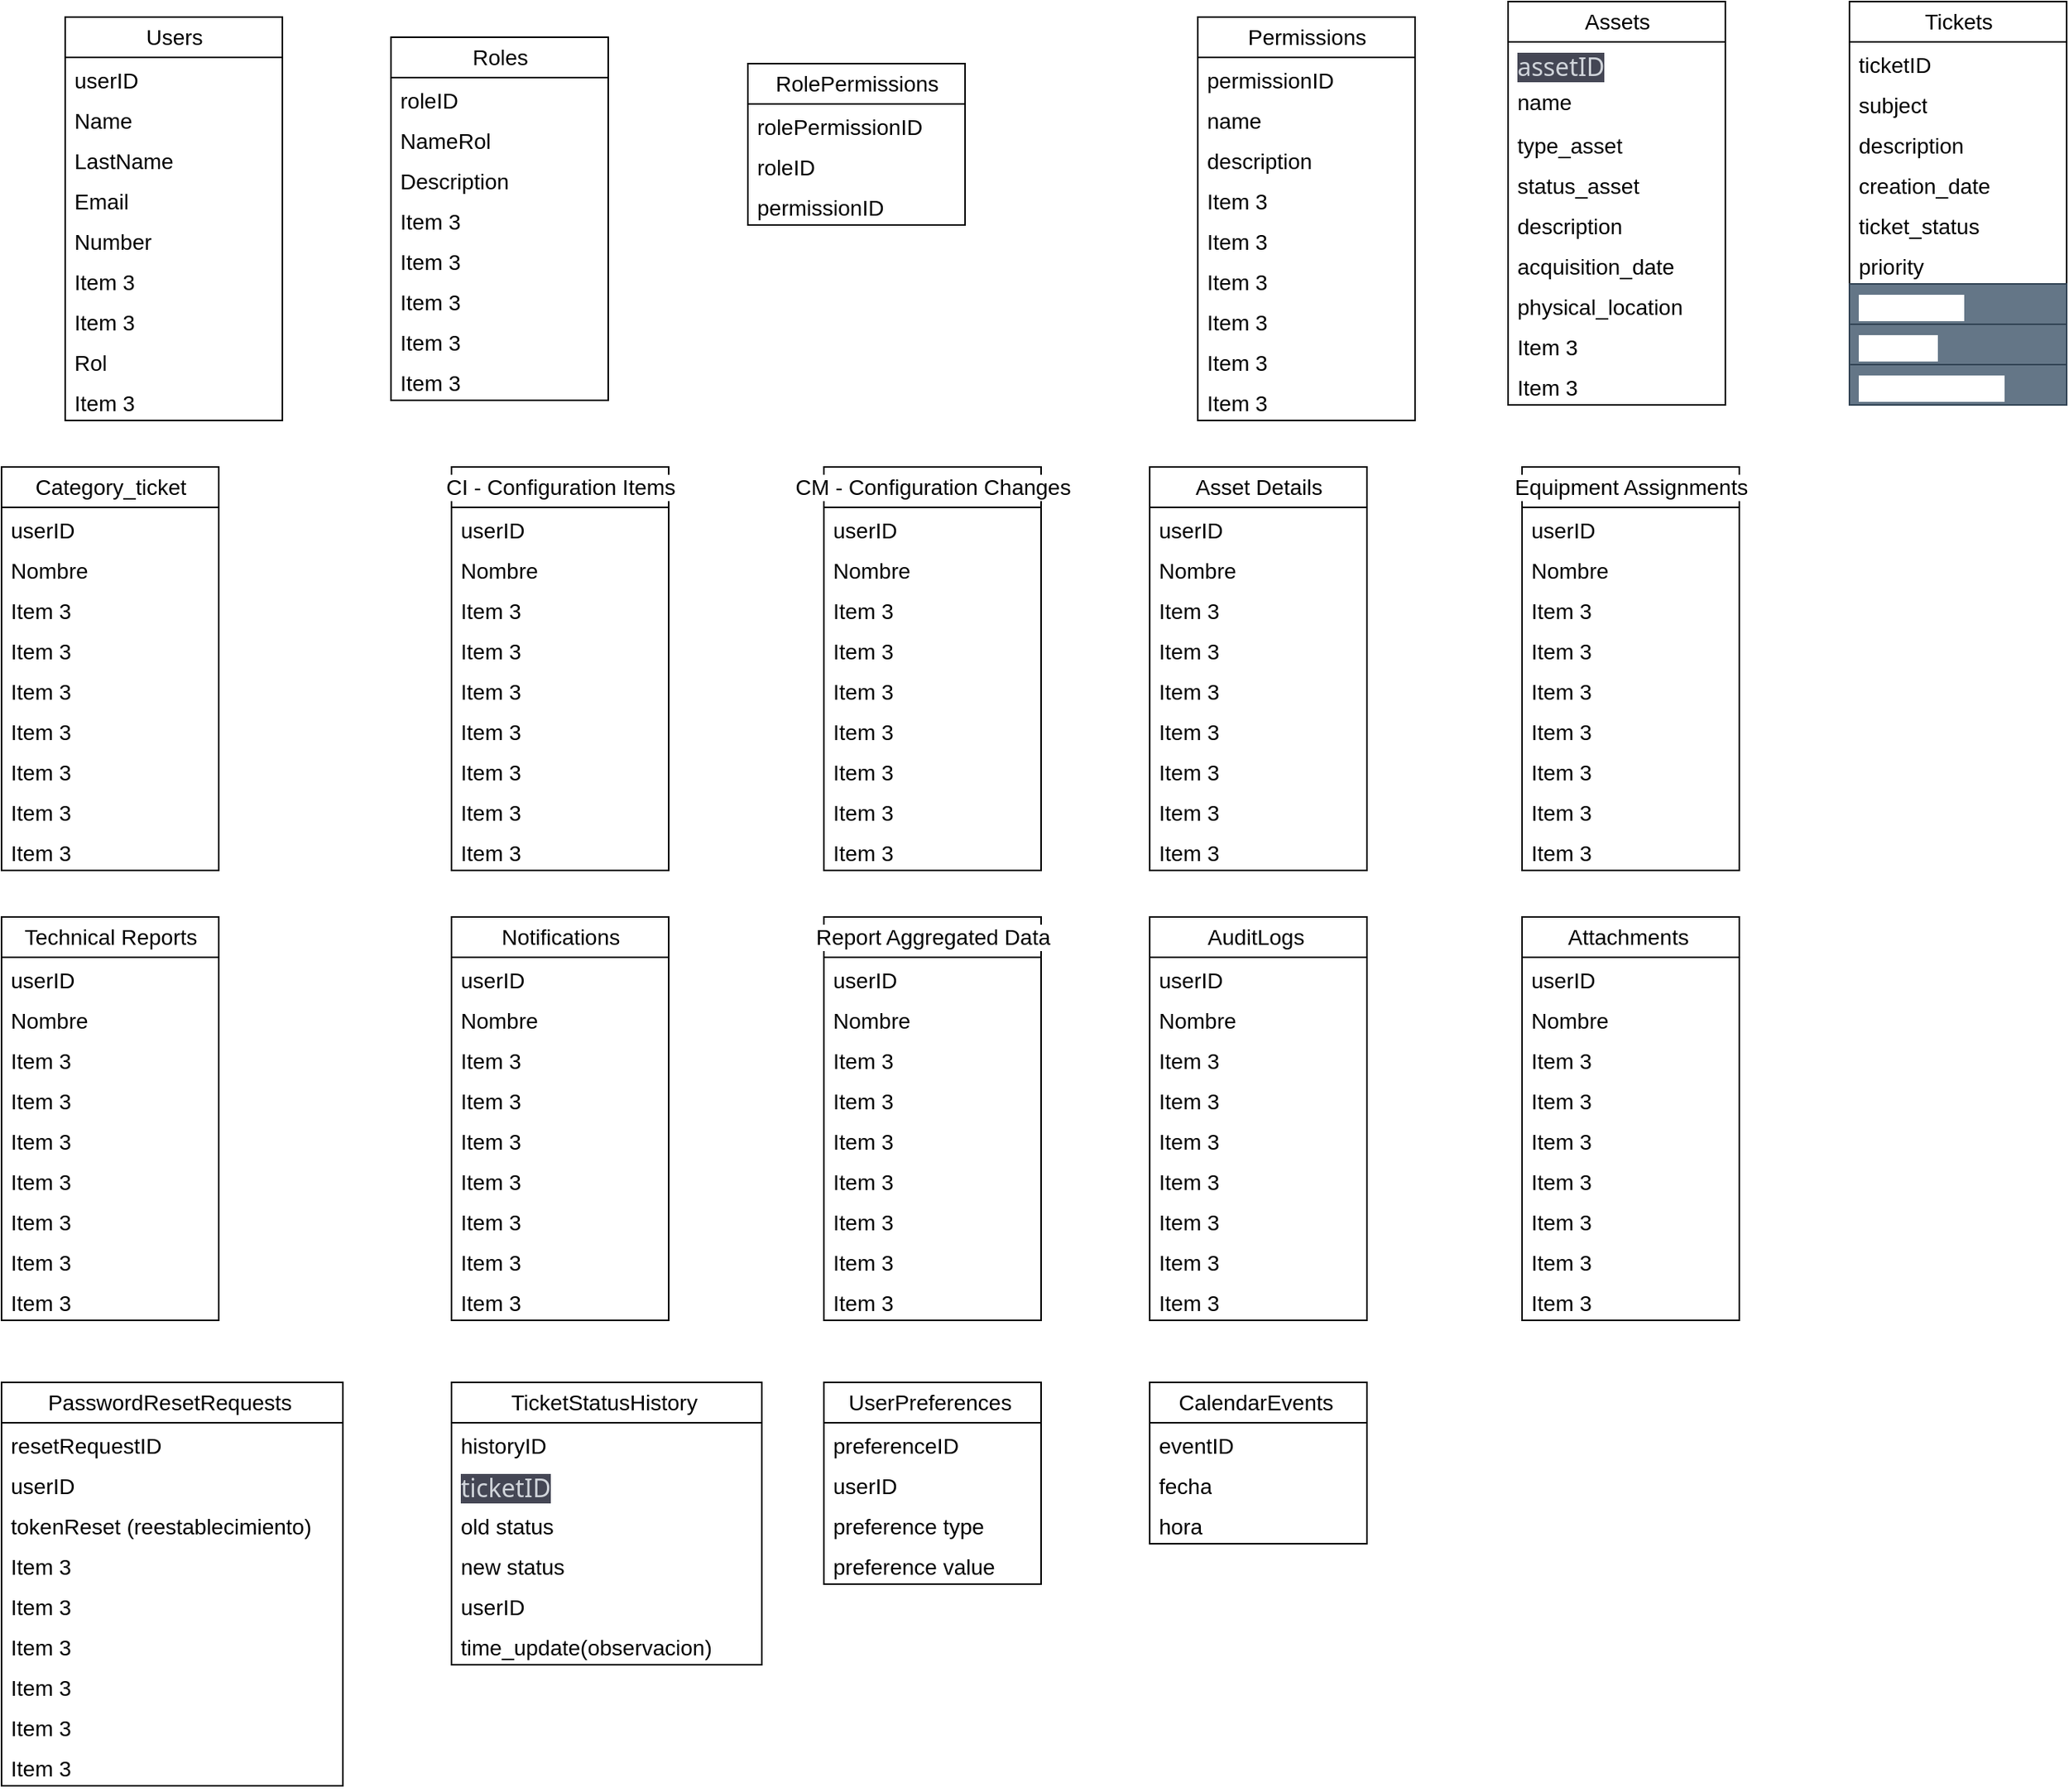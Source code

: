 <mxfile>
    <diagram id="pob7TyL6590ajOUEJsg4" name="Page-1">
        <mxGraphModel dx="835" dy="459" grid="1" gridSize="10" guides="1" tooltips="1" connect="1" arrows="1" fold="1" page="1" pageScale="1" pageWidth="850" pageHeight="1100" math="0" shadow="0">
            <root>
                <mxCell id="0"/>
                <mxCell id="1" parent="0"/>
                <mxCell id="339" value="Users" style="swimlane;fontStyle=0;childLayout=stackLayout;horizontal=1;startSize=26;fillColor=none;horizontalStack=0;resizeParent=1;resizeParentMax=0;resizeLast=0;collapsible=1;marginBottom=0;html=1;fontFamily=Helvetica;fontColor=default;labelBackgroundColor=default;fontSize=14;" parent="1" vertex="1">
                    <mxGeometry x="60" y="10" width="140" height="260" as="geometry"/>
                </mxCell>
                <mxCell id="340" value="&lt;span style=&quot;font-size: 14px;&quot;&gt;userID&lt;/span&gt;" style="text;strokeColor=none;fillColor=none;align=left;verticalAlign=top;spacingLeft=4;spacingRight=4;overflow=hidden;rotatable=0;points=[[0,0.5],[1,0.5]];portConstraint=eastwest;whiteSpace=wrap;html=1;fontFamily=Helvetica;fontColor=default;labelBackgroundColor=default;fontStyle=0;fontSize=14;" parent="339" vertex="1">
                    <mxGeometry y="26" width="140" height="26" as="geometry"/>
                </mxCell>
                <mxCell id="341" value="&lt;span style=&quot;font-size: 14px;&quot;&gt;Name&lt;/span&gt;" style="text;strokeColor=none;fillColor=none;align=left;verticalAlign=top;spacingLeft=4;spacingRight=4;overflow=hidden;rotatable=0;points=[[0,0.5],[1,0.5]];portConstraint=eastwest;whiteSpace=wrap;html=1;fontFamily=Helvetica;fontColor=default;labelBackgroundColor=default;fontStyle=0;fontSize=14;" parent="339" vertex="1">
                    <mxGeometry y="52" width="140" height="26" as="geometry"/>
                </mxCell>
                <mxCell id="342" value="&lt;span style=&quot;font-size: 14px;&quot;&gt;LastName&lt;/span&gt;" style="text;strokeColor=none;fillColor=none;align=left;verticalAlign=top;spacingLeft=4;spacingRight=4;overflow=hidden;rotatable=0;points=[[0,0.5],[1,0.5]];portConstraint=eastwest;whiteSpace=wrap;html=1;fontFamily=Helvetica;fontColor=default;labelBackgroundColor=default;fontStyle=0;fontSize=14;" parent="339" vertex="1">
                    <mxGeometry y="78" width="140" height="26" as="geometry"/>
                </mxCell>
                <mxCell id="462" value="&lt;span style=&quot;font-size: 14px;&quot;&gt;Email&lt;/span&gt;" style="text;strokeColor=none;fillColor=none;align=left;verticalAlign=top;spacingLeft=4;spacingRight=4;overflow=hidden;rotatable=0;points=[[0,0.5],[1,0.5]];portConstraint=eastwest;whiteSpace=wrap;html=1;fontFamily=Helvetica;fontColor=default;labelBackgroundColor=default;fontStyle=0;fontSize=14;" parent="339" vertex="1">
                    <mxGeometry y="104" width="140" height="26" as="geometry"/>
                </mxCell>
                <mxCell id="464" value="Number" style="text;strokeColor=none;fillColor=none;align=left;verticalAlign=top;spacingLeft=4;spacingRight=4;overflow=hidden;rotatable=0;points=[[0,0.5],[1,0.5]];portConstraint=eastwest;whiteSpace=wrap;html=1;fontFamily=Helvetica;fontColor=default;labelBackgroundColor=default;fontStyle=0;fontSize=14;" parent="339" vertex="1">
                    <mxGeometry y="130" width="140" height="26" as="geometry"/>
                </mxCell>
                <mxCell id="465" value="Item 3" style="text;strokeColor=none;fillColor=none;align=left;verticalAlign=top;spacingLeft=4;spacingRight=4;overflow=hidden;rotatable=0;points=[[0,0.5],[1,0.5]];portConstraint=eastwest;whiteSpace=wrap;html=1;fontFamily=Helvetica;fontColor=default;labelBackgroundColor=default;fontStyle=0;fontSize=14;" parent="339" vertex="1">
                    <mxGeometry y="156" width="140" height="26" as="geometry"/>
                </mxCell>
                <mxCell id="466" value="Item 3" style="text;strokeColor=none;fillColor=none;align=left;verticalAlign=top;spacingLeft=4;spacingRight=4;overflow=hidden;rotatable=0;points=[[0,0.5],[1,0.5]];portConstraint=eastwest;whiteSpace=wrap;html=1;fontFamily=Helvetica;fontColor=default;labelBackgroundColor=default;fontStyle=0;fontSize=14;" parent="339" vertex="1">
                    <mxGeometry y="182" width="140" height="26" as="geometry"/>
                </mxCell>
                <mxCell id="463" value="&lt;span style=&quot;font-size: 14px;&quot;&gt;Rol &lt;/span&gt;" style="text;strokeColor=none;fillColor=none;align=left;verticalAlign=top;spacingLeft=4;spacingRight=4;overflow=hidden;rotatable=0;points=[[0,0.5],[1,0.5]];portConstraint=eastwest;whiteSpace=wrap;html=1;fontFamily=Helvetica;fontColor=default;labelBackgroundColor=default;fontStyle=0;fontSize=14;" parent="339" vertex="1">
                    <mxGeometry y="208" width="140" height="26" as="geometry"/>
                </mxCell>
                <mxCell id="461" value="Item 3" style="text;strokeColor=none;fillColor=none;align=left;verticalAlign=top;spacingLeft=4;spacingRight=4;overflow=hidden;rotatable=0;points=[[0,0.5],[1,0.5]];portConstraint=eastwest;whiteSpace=wrap;html=1;fontFamily=Helvetica;fontColor=default;labelBackgroundColor=default;fontStyle=0;fontSize=14;" parent="339" vertex="1">
                    <mxGeometry y="234" width="140" height="26" as="geometry"/>
                </mxCell>
                <mxCell id="467" value="Category_ticket" style="swimlane;fontStyle=0;childLayout=stackLayout;horizontal=1;startSize=26;fillColor=none;horizontalStack=0;resizeParent=1;resizeParentMax=0;resizeLast=0;collapsible=1;marginBottom=0;html=1;fontFamily=Helvetica;fontColor=default;labelBackgroundColor=default;fontSize=14;" parent="1" vertex="1">
                    <mxGeometry x="19" y="300" width="140" height="260" as="geometry"/>
                </mxCell>
                <mxCell id="468" value="&lt;span style=&quot;font-size: 14px;&quot;&gt;userID&lt;/span&gt;" style="text;strokeColor=none;fillColor=none;align=left;verticalAlign=top;spacingLeft=4;spacingRight=4;overflow=hidden;rotatable=0;points=[[0,0.5],[1,0.5]];portConstraint=eastwest;whiteSpace=wrap;html=1;fontFamily=Helvetica;fontColor=default;labelBackgroundColor=default;fontStyle=0;fontSize=14;" parent="467" vertex="1">
                    <mxGeometry y="26" width="140" height="26" as="geometry"/>
                </mxCell>
                <mxCell id="469" value="&lt;span style=&quot;font-size: 14px;&quot;&gt;Nombre&lt;/span&gt;" style="text;strokeColor=none;fillColor=none;align=left;verticalAlign=top;spacingLeft=4;spacingRight=4;overflow=hidden;rotatable=0;points=[[0,0.5],[1,0.5]];portConstraint=eastwest;whiteSpace=wrap;html=1;fontFamily=Helvetica;fontColor=default;labelBackgroundColor=default;fontStyle=0;fontSize=14;" parent="467" vertex="1">
                    <mxGeometry y="52" width="140" height="26" as="geometry"/>
                </mxCell>
                <mxCell id="470" value="Item 3" style="text;strokeColor=none;fillColor=none;align=left;verticalAlign=top;spacingLeft=4;spacingRight=4;overflow=hidden;rotatable=0;points=[[0,0.5],[1,0.5]];portConstraint=eastwest;whiteSpace=wrap;html=1;fontFamily=Helvetica;fontColor=default;labelBackgroundColor=default;fontStyle=0;fontSize=14;" parent="467" vertex="1">
                    <mxGeometry y="78" width="140" height="26" as="geometry"/>
                </mxCell>
                <mxCell id="471" value="Item 3" style="text;strokeColor=none;fillColor=none;align=left;verticalAlign=top;spacingLeft=4;spacingRight=4;overflow=hidden;rotatable=0;points=[[0,0.5],[1,0.5]];portConstraint=eastwest;whiteSpace=wrap;html=1;fontFamily=Helvetica;fontColor=default;labelBackgroundColor=default;fontStyle=0;fontSize=14;" parent="467" vertex="1">
                    <mxGeometry y="104" width="140" height="26" as="geometry"/>
                </mxCell>
                <mxCell id="472" value="Item 3" style="text;strokeColor=none;fillColor=none;align=left;verticalAlign=top;spacingLeft=4;spacingRight=4;overflow=hidden;rotatable=0;points=[[0,0.5],[1,0.5]];portConstraint=eastwest;whiteSpace=wrap;html=1;fontFamily=Helvetica;fontColor=default;labelBackgroundColor=default;fontStyle=0;fontSize=14;" parent="467" vertex="1">
                    <mxGeometry y="130" width="140" height="26" as="geometry"/>
                </mxCell>
                <mxCell id="473" value="Item 3" style="text;strokeColor=none;fillColor=none;align=left;verticalAlign=top;spacingLeft=4;spacingRight=4;overflow=hidden;rotatable=0;points=[[0,0.5],[1,0.5]];portConstraint=eastwest;whiteSpace=wrap;html=1;fontFamily=Helvetica;fontColor=default;labelBackgroundColor=default;fontStyle=0;fontSize=14;" parent="467" vertex="1">
                    <mxGeometry y="156" width="140" height="26" as="geometry"/>
                </mxCell>
                <mxCell id="474" value="Item 3" style="text;strokeColor=none;fillColor=none;align=left;verticalAlign=top;spacingLeft=4;spacingRight=4;overflow=hidden;rotatable=0;points=[[0,0.5],[1,0.5]];portConstraint=eastwest;whiteSpace=wrap;html=1;fontFamily=Helvetica;fontColor=default;labelBackgroundColor=default;fontStyle=0;fontSize=14;" parent="467" vertex="1">
                    <mxGeometry y="182" width="140" height="26" as="geometry"/>
                </mxCell>
                <mxCell id="475" value="Item 3" style="text;strokeColor=none;fillColor=none;align=left;verticalAlign=top;spacingLeft=4;spacingRight=4;overflow=hidden;rotatable=0;points=[[0,0.5],[1,0.5]];portConstraint=eastwest;whiteSpace=wrap;html=1;fontFamily=Helvetica;fontColor=default;labelBackgroundColor=default;fontStyle=0;fontSize=14;" parent="467" vertex="1">
                    <mxGeometry y="208" width="140" height="26" as="geometry"/>
                </mxCell>
                <mxCell id="476" value="Item 3" style="text;strokeColor=none;fillColor=none;align=left;verticalAlign=top;spacingLeft=4;spacingRight=4;overflow=hidden;rotatable=0;points=[[0,0.5],[1,0.5]];portConstraint=eastwest;whiteSpace=wrap;html=1;fontFamily=Helvetica;fontColor=default;labelBackgroundColor=default;fontStyle=0;fontSize=14;" parent="467" vertex="1">
                    <mxGeometry y="234" width="140" height="26" as="geometry"/>
                </mxCell>
                <mxCell id="477" value="Technical Reports" style="swimlane;fontStyle=0;childLayout=stackLayout;horizontal=1;startSize=26;fillColor=none;horizontalStack=0;resizeParent=1;resizeParentMax=0;resizeLast=0;collapsible=1;marginBottom=0;html=1;fontFamily=Helvetica;fontColor=default;labelBackgroundColor=default;fontSize=14;" parent="1" vertex="1">
                    <mxGeometry x="19" y="590" width="140" height="260" as="geometry"/>
                </mxCell>
                <mxCell id="478" value="&lt;span style=&quot;font-size: 14px;&quot;&gt;userID&lt;/span&gt;" style="text;strokeColor=none;fillColor=none;align=left;verticalAlign=top;spacingLeft=4;spacingRight=4;overflow=hidden;rotatable=0;points=[[0,0.5],[1,0.5]];portConstraint=eastwest;whiteSpace=wrap;html=1;fontFamily=Helvetica;fontColor=default;labelBackgroundColor=default;fontStyle=0;fontSize=14;" parent="477" vertex="1">
                    <mxGeometry y="26" width="140" height="26" as="geometry"/>
                </mxCell>
                <mxCell id="479" value="&lt;span style=&quot;font-size: 14px;&quot;&gt;Nombre&lt;/span&gt;" style="text;strokeColor=none;fillColor=none;align=left;verticalAlign=top;spacingLeft=4;spacingRight=4;overflow=hidden;rotatable=0;points=[[0,0.5],[1,0.5]];portConstraint=eastwest;whiteSpace=wrap;html=1;fontFamily=Helvetica;fontColor=default;labelBackgroundColor=default;fontStyle=0;fontSize=14;" parent="477" vertex="1">
                    <mxGeometry y="52" width="140" height="26" as="geometry"/>
                </mxCell>
                <mxCell id="480" value="Item 3" style="text;strokeColor=none;fillColor=none;align=left;verticalAlign=top;spacingLeft=4;spacingRight=4;overflow=hidden;rotatable=0;points=[[0,0.5],[1,0.5]];portConstraint=eastwest;whiteSpace=wrap;html=1;fontFamily=Helvetica;fontColor=default;labelBackgroundColor=default;fontStyle=0;fontSize=14;" parent="477" vertex="1">
                    <mxGeometry y="78" width="140" height="26" as="geometry"/>
                </mxCell>
                <mxCell id="481" value="Item 3" style="text;strokeColor=none;fillColor=none;align=left;verticalAlign=top;spacingLeft=4;spacingRight=4;overflow=hidden;rotatable=0;points=[[0,0.5],[1,0.5]];portConstraint=eastwest;whiteSpace=wrap;html=1;fontFamily=Helvetica;fontColor=default;labelBackgroundColor=default;fontStyle=0;fontSize=14;" parent="477" vertex="1">
                    <mxGeometry y="104" width="140" height="26" as="geometry"/>
                </mxCell>
                <mxCell id="482" value="Item 3" style="text;strokeColor=none;fillColor=none;align=left;verticalAlign=top;spacingLeft=4;spacingRight=4;overflow=hidden;rotatable=0;points=[[0,0.5],[1,0.5]];portConstraint=eastwest;whiteSpace=wrap;html=1;fontFamily=Helvetica;fontColor=default;labelBackgroundColor=default;fontStyle=0;fontSize=14;" parent="477" vertex="1">
                    <mxGeometry y="130" width="140" height="26" as="geometry"/>
                </mxCell>
                <mxCell id="483" value="Item 3" style="text;strokeColor=none;fillColor=none;align=left;verticalAlign=top;spacingLeft=4;spacingRight=4;overflow=hidden;rotatable=0;points=[[0,0.5],[1,0.5]];portConstraint=eastwest;whiteSpace=wrap;html=1;fontFamily=Helvetica;fontColor=default;labelBackgroundColor=default;fontStyle=0;fontSize=14;" parent="477" vertex="1">
                    <mxGeometry y="156" width="140" height="26" as="geometry"/>
                </mxCell>
                <mxCell id="484" value="Item 3" style="text;strokeColor=none;fillColor=none;align=left;verticalAlign=top;spacingLeft=4;spacingRight=4;overflow=hidden;rotatable=0;points=[[0,0.5],[1,0.5]];portConstraint=eastwest;whiteSpace=wrap;html=1;fontFamily=Helvetica;fontColor=default;labelBackgroundColor=default;fontStyle=0;fontSize=14;" parent="477" vertex="1">
                    <mxGeometry y="182" width="140" height="26" as="geometry"/>
                </mxCell>
                <mxCell id="485" value="Item 3" style="text;strokeColor=none;fillColor=none;align=left;verticalAlign=top;spacingLeft=4;spacingRight=4;overflow=hidden;rotatable=0;points=[[0,0.5],[1,0.5]];portConstraint=eastwest;whiteSpace=wrap;html=1;fontFamily=Helvetica;fontColor=default;labelBackgroundColor=default;fontStyle=0;fontSize=14;" parent="477" vertex="1">
                    <mxGeometry y="208" width="140" height="26" as="geometry"/>
                </mxCell>
                <mxCell id="486" value="Item 3" style="text;strokeColor=none;fillColor=none;align=left;verticalAlign=top;spacingLeft=4;spacingRight=4;overflow=hidden;rotatable=0;points=[[0,0.5],[1,0.5]];portConstraint=eastwest;whiteSpace=wrap;html=1;fontFamily=Helvetica;fontColor=default;labelBackgroundColor=default;fontStyle=0;fontSize=14;" parent="477" vertex="1">
                    <mxGeometry y="234" width="140" height="26" as="geometry"/>
                </mxCell>
                <mxCell id="487" value="PasswordResetRequests&amp;nbsp;" style="swimlane;fontStyle=0;childLayout=stackLayout;horizontal=1;startSize=26;fillColor=none;horizontalStack=0;resizeParent=1;resizeParentMax=0;resizeLast=0;collapsible=1;marginBottom=0;html=1;fontFamily=Helvetica;fontColor=default;labelBackgroundColor=default;fontSize=14;" parent="1" vertex="1">
                    <mxGeometry x="19" y="890" width="220" height="260" as="geometry"/>
                </mxCell>
                <mxCell id="488" value="resetRequestID&amp;nbsp;" style="text;strokeColor=none;fillColor=none;align=left;verticalAlign=top;spacingLeft=4;spacingRight=4;overflow=hidden;rotatable=0;points=[[0,0.5],[1,0.5]];portConstraint=eastwest;whiteSpace=wrap;html=1;fontFamily=Helvetica;fontColor=default;labelBackgroundColor=default;fontStyle=0;fontSize=14;" parent="487" vertex="1">
                    <mxGeometry y="26" width="220" height="26" as="geometry"/>
                </mxCell>
                <mxCell id="489" value="userID" style="text;strokeColor=none;fillColor=none;align=left;verticalAlign=top;spacingLeft=4;spacingRight=4;overflow=hidden;rotatable=0;points=[[0,0.5],[1,0.5]];portConstraint=eastwest;whiteSpace=wrap;html=1;fontFamily=Helvetica;fontColor=default;labelBackgroundColor=default;fontStyle=0;fontSize=14;" parent="487" vertex="1">
                    <mxGeometry y="52" width="220" height="26" as="geometry"/>
                </mxCell>
                <mxCell id="490" value="tokenReset (reestablecimiento)" style="text;strokeColor=none;fillColor=none;align=left;verticalAlign=top;spacingLeft=4;spacingRight=4;overflow=hidden;rotatable=0;points=[[0,0.5],[1,0.5]];portConstraint=eastwest;whiteSpace=wrap;html=1;fontFamily=Helvetica;fontColor=default;labelBackgroundColor=default;fontStyle=0;fontSize=14;" parent="487" vertex="1">
                    <mxGeometry y="78" width="220" height="26" as="geometry"/>
                </mxCell>
                <mxCell id="491" value="Item 3" style="text;strokeColor=none;fillColor=none;align=left;verticalAlign=top;spacingLeft=4;spacingRight=4;overflow=hidden;rotatable=0;points=[[0,0.5],[1,0.5]];portConstraint=eastwest;whiteSpace=wrap;html=1;fontFamily=Helvetica;fontColor=default;labelBackgroundColor=default;fontStyle=0;fontSize=14;" parent="487" vertex="1">
                    <mxGeometry y="104" width="220" height="26" as="geometry"/>
                </mxCell>
                <mxCell id="492" value="Item 3" style="text;strokeColor=none;fillColor=none;align=left;verticalAlign=top;spacingLeft=4;spacingRight=4;overflow=hidden;rotatable=0;points=[[0,0.5],[1,0.5]];portConstraint=eastwest;whiteSpace=wrap;html=1;fontFamily=Helvetica;fontColor=default;labelBackgroundColor=default;fontStyle=0;fontSize=14;" parent="487" vertex="1">
                    <mxGeometry y="130" width="220" height="26" as="geometry"/>
                </mxCell>
                <mxCell id="493" value="Item 3" style="text;strokeColor=none;fillColor=none;align=left;verticalAlign=top;spacingLeft=4;spacingRight=4;overflow=hidden;rotatable=0;points=[[0,0.5],[1,0.5]];portConstraint=eastwest;whiteSpace=wrap;html=1;fontFamily=Helvetica;fontColor=default;labelBackgroundColor=default;fontStyle=0;fontSize=14;" parent="487" vertex="1">
                    <mxGeometry y="156" width="220" height="26" as="geometry"/>
                </mxCell>
                <mxCell id="494" value="Item 3" style="text;strokeColor=none;fillColor=none;align=left;verticalAlign=top;spacingLeft=4;spacingRight=4;overflow=hidden;rotatable=0;points=[[0,0.5],[1,0.5]];portConstraint=eastwest;whiteSpace=wrap;html=1;fontFamily=Helvetica;fontColor=default;labelBackgroundColor=default;fontStyle=0;fontSize=14;" parent="487" vertex="1">
                    <mxGeometry y="182" width="220" height="26" as="geometry"/>
                </mxCell>
                <mxCell id="495" value="Item 3" style="text;strokeColor=none;fillColor=none;align=left;verticalAlign=top;spacingLeft=4;spacingRight=4;overflow=hidden;rotatable=0;points=[[0,0.5],[1,0.5]];portConstraint=eastwest;whiteSpace=wrap;html=1;fontFamily=Helvetica;fontColor=default;labelBackgroundColor=default;fontStyle=0;fontSize=14;" parent="487" vertex="1">
                    <mxGeometry y="208" width="220" height="26" as="geometry"/>
                </mxCell>
                <mxCell id="496" value="Item 3" style="text;strokeColor=none;fillColor=none;align=left;verticalAlign=top;spacingLeft=4;spacingRight=4;overflow=hidden;rotatable=0;points=[[0,0.5],[1,0.5]];portConstraint=eastwest;whiteSpace=wrap;html=1;fontFamily=Helvetica;fontColor=default;labelBackgroundColor=default;fontStyle=0;fontSize=14;" parent="487" vertex="1">
                    <mxGeometry y="234" width="220" height="26" as="geometry"/>
                </mxCell>
                <mxCell id="497" value="Roles" style="swimlane;fontStyle=0;childLayout=stackLayout;horizontal=1;startSize=26;fillColor=none;horizontalStack=0;resizeParent=1;resizeParentMax=0;resizeLast=0;collapsible=1;marginBottom=0;html=1;fontFamily=Helvetica;fontColor=default;labelBackgroundColor=default;fontSize=14;" parent="1" vertex="1">
                    <mxGeometry x="270" y="23" width="140" height="234" as="geometry"/>
                </mxCell>
                <mxCell id="498" value="&lt;span style=&quot;font-size: 14px;&quot;&gt;roleID &lt;/span&gt;" style="text;strokeColor=none;fillColor=none;align=left;verticalAlign=top;spacingLeft=4;spacingRight=4;overflow=hidden;rotatable=0;points=[[0,0.5],[1,0.5]];portConstraint=eastwest;whiteSpace=wrap;html=1;fontFamily=Helvetica;fontColor=default;labelBackgroundColor=default;fontStyle=0;fontSize=14;" parent="497" vertex="1">
                    <mxGeometry y="26" width="140" height="26" as="geometry"/>
                </mxCell>
                <mxCell id="499" value="&lt;span style=&quot;font-size: 14px;&quot;&gt;NameRol&lt;/span&gt;" style="text;strokeColor=none;fillColor=none;align=left;verticalAlign=top;spacingLeft=4;spacingRight=4;overflow=hidden;rotatable=0;points=[[0,0.5],[1,0.5]];portConstraint=eastwest;whiteSpace=wrap;html=1;fontFamily=Helvetica;fontColor=default;labelBackgroundColor=default;fontStyle=0;fontSize=14;" parent="497" vertex="1">
                    <mxGeometry y="52" width="140" height="26" as="geometry"/>
                </mxCell>
                <mxCell id="501" value="Description" style="text;strokeColor=none;fillColor=none;align=left;verticalAlign=top;spacingLeft=4;spacingRight=4;overflow=hidden;rotatable=0;points=[[0,0.5],[1,0.5]];portConstraint=eastwest;whiteSpace=wrap;html=1;fontFamily=Helvetica;fontColor=default;labelBackgroundColor=default;fontStyle=0;fontSize=14;" parent="497" vertex="1">
                    <mxGeometry y="78" width="140" height="26" as="geometry"/>
                </mxCell>
                <mxCell id="502" value="Item 3" style="text;strokeColor=none;fillColor=none;align=left;verticalAlign=top;spacingLeft=4;spacingRight=4;overflow=hidden;rotatable=0;points=[[0,0.5],[1,0.5]];portConstraint=eastwest;whiteSpace=wrap;html=1;fontFamily=Helvetica;fontColor=default;labelBackgroundColor=default;fontStyle=0;fontSize=14;" parent="497" vertex="1">
                    <mxGeometry y="104" width="140" height="26" as="geometry"/>
                </mxCell>
                <mxCell id="503" value="Item 3" style="text;strokeColor=none;fillColor=none;align=left;verticalAlign=top;spacingLeft=4;spacingRight=4;overflow=hidden;rotatable=0;points=[[0,0.5],[1,0.5]];portConstraint=eastwest;whiteSpace=wrap;html=1;fontFamily=Helvetica;fontColor=default;labelBackgroundColor=default;fontStyle=0;fontSize=14;" parent="497" vertex="1">
                    <mxGeometry y="130" width="140" height="26" as="geometry"/>
                </mxCell>
                <mxCell id="504" value="Item 3" style="text;strokeColor=none;fillColor=none;align=left;verticalAlign=top;spacingLeft=4;spacingRight=4;overflow=hidden;rotatable=0;points=[[0,0.5],[1,0.5]];portConstraint=eastwest;whiteSpace=wrap;html=1;fontFamily=Helvetica;fontColor=default;labelBackgroundColor=default;fontStyle=0;fontSize=14;" parent="497" vertex="1">
                    <mxGeometry y="156" width="140" height="26" as="geometry"/>
                </mxCell>
                <mxCell id="505" value="Item 3" style="text;strokeColor=none;fillColor=none;align=left;verticalAlign=top;spacingLeft=4;spacingRight=4;overflow=hidden;rotatable=0;points=[[0,0.5],[1,0.5]];portConstraint=eastwest;whiteSpace=wrap;html=1;fontFamily=Helvetica;fontColor=default;labelBackgroundColor=default;fontStyle=0;fontSize=14;" parent="497" vertex="1">
                    <mxGeometry y="182" width="140" height="26" as="geometry"/>
                </mxCell>
                <mxCell id="506" value="Item 3" style="text;strokeColor=none;fillColor=none;align=left;verticalAlign=top;spacingLeft=4;spacingRight=4;overflow=hidden;rotatable=0;points=[[0,0.5],[1,0.5]];portConstraint=eastwest;whiteSpace=wrap;html=1;fontFamily=Helvetica;fontColor=default;labelBackgroundColor=default;fontStyle=0;fontSize=14;" parent="497" vertex="1">
                    <mxGeometry y="208" width="140" height="26" as="geometry"/>
                </mxCell>
                <mxCell id="507" value="CI - Configuration Items" style="swimlane;fontStyle=0;childLayout=stackLayout;horizontal=1;startSize=26;fillColor=none;horizontalStack=0;resizeParent=1;resizeParentMax=0;resizeLast=0;collapsible=1;marginBottom=0;html=1;fontFamily=Helvetica;fontColor=default;labelBackgroundColor=default;fontSize=14;" parent="1" vertex="1">
                    <mxGeometry x="309" y="300" width="140" height="260" as="geometry"/>
                </mxCell>
                <mxCell id="508" value="&lt;span style=&quot;font-size: 14px;&quot;&gt;userID&lt;/span&gt;" style="text;strokeColor=none;fillColor=none;align=left;verticalAlign=top;spacingLeft=4;spacingRight=4;overflow=hidden;rotatable=0;points=[[0,0.5],[1,0.5]];portConstraint=eastwest;whiteSpace=wrap;html=1;fontFamily=Helvetica;fontColor=default;labelBackgroundColor=default;fontStyle=0;fontSize=14;" parent="507" vertex="1">
                    <mxGeometry y="26" width="140" height="26" as="geometry"/>
                </mxCell>
                <mxCell id="509" value="&lt;span style=&quot;font-size: 14px;&quot;&gt;Nombre&lt;/span&gt;" style="text;strokeColor=none;fillColor=none;align=left;verticalAlign=top;spacingLeft=4;spacingRight=4;overflow=hidden;rotatable=0;points=[[0,0.5],[1,0.5]];portConstraint=eastwest;whiteSpace=wrap;html=1;fontFamily=Helvetica;fontColor=default;labelBackgroundColor=default;fontStyle=0;fontSize=14;" parent="507" vertex="1">
                    <mxGeometry y="52" width="140" height="26" as="geometry"/>
                </mxCell>
                <mxCell id="510" value="Item 3" style="text;strokeColor=none;fillColor=none;align=left;verticalAlign=top;spacingLeft=4;spacingRight=4;overflow=hidden;rotatable=0;points=[[0,0.5],[1,0.5]];portConstraint=eastwest;whiteSpace=wrap;html=1;fontFamily=Helvetica;fontColor=default;labelBackgroundColor=default;fontStyle=0;fontSize=14;" parent="507" vertex="1">
                    <mxGeometry y="78" width="140" height="26" as="geometry"/>
                </mxCell>
                <mxCell id="511" value="Item 3" style="text;strokeColor=none;fillColor=none;align=left;verticalAlign=top;spacingLeft=4;spacingRight=4;overflow=hidden;rotatable=0;points=[[0,0.5],[1,0.5]];portConstraint=eastwest;whiteSpace=wrap;html=1;fontFamily=Helvetica;fontColor=default;labelBackgroundColor=default;fontStyle=0;fontSize=14;" parent="507" vertex="1">
                    <mxGeometry y="104" width="140" height="26" as="geometry"/>
                </mxCell>
                <mxCell id="512" value="Item 3" style="text;strokeColor=none;fillColor=none;align=left;verticalAlign=top;spacingLeft=4;spacingRight=4;overflow=hidden;rotatable=0;points=[[0,0.5],[1,0.5]];portConstraint=eastwest;whiteSpace=wrap;html=1;fontFamily=Helvetica;fontColor=default;labelBackgroundColor=default;fontStyle=0;fontSize=14;" parent="507" vertex="1">
                    <mxGeometry y="130" width="140" height="26" as="geometry"/>
                </mxCell>
                <mxCell id="513" value="Item 3" style="text;strokeColor=none;fillColor=none;align=left;verticalAlign=top;spacingLeft=4;spacingRight=4;overflow=hidden;rotatable=0;points=[[0,0.5],[1,0.5]];portConstraint=eastwest;whiteSpace=wrap;html=1;fontFamily=Helvetica;fontColor=default;labelBackgroundColor=default;fontStyle=0;fontSize=14;" parent="507" vertex="1">
                    <mxGeometry y="156" width="140" height="26" as="geometry"/>
                </mxCell>
                <mxCell id="514" value="Item 3" style="text;strokeColor=none;fillColor=none;align=left;verticalAlign=top;spacingLeft=4;spacingRight=4;overflow=hidden;rotatable=0;points=[[0,0.5],[1,0.5]];portConstraint=eastwest;whiteSpace=wrap;html=1;fontFamily=Helvetica;fontColor=default;labelBackgroundColor=default;fontStyle=0;fontSize=14;" parent="507" vertex="1">
                    <mxGeometry y="182" width="140" height="26" as="geometry"/>
                </mxCell>
                <mxCell id="515" value="Item 3" style="text;strokeColor=none;fillColor=none;align=left;verticalAlign=top;spacingLeft=4;spacingRight=4;overflow=hidden;rotatable=0;points=[[0,0.5],[1,0.5]];portConstraint=eastwest;whiteSpace=wrap;html=1;fontFamily=Helvetica;fontColor=default;labelBackgroundColor=default;fontStyle=0;fontSize=14;" parent="507" vertex="1">
                    <mxGeometry y="208" width="140" height="26" as="geometry"/>
                </mxCell>
                <mxCell id="516" value="Item 3" style="text;strokeColor=none;fillColor=none;align=left;verticalAlign=top;spacingLeft=4;spacingRight=4;overflow=hidden;rotatable=0;points=[[0,0.5],[1,0.5]];portConstraint=eastwest;whiteSpace=wrap;html=1;fontFamily=Helvetica;fontColor=default;labelBackgroundColor=default;fontStyle=0;fontSize=14;" parent="507" vertex="1">
                    <mxGeometry y="234" width="140" height="26" as="geometry"/>
                </mxCell>
                <mxCell id="517" value="Notifications" style="swimlane;fontStyle=0;childLayout=stackLayout;horizontal=1;startSize=26;fillColor=none;horizontalStack=0;resizeParent=1;resizeParentMax=0;resizeLast=0;collapsible=1;marginBottom=0;html=1;fontFamily=Helvetica;fontColor=default;labelBackgroundColor=default;fontSize=14;" parent="1" vertex="1">
                    <mxGeometry x="309" y="590" width="140" height="260" as="geometry"/>
                </mxCell>
                <mxCell id="518" value="&lt;span style=&quot;font-size: 14px;&quot;&gt;userID&lt;/span&gt;" style="text;strokeColor=none;fillColor=none;align=left;verticalAlign=top;spacingLeft=4;spacingRight=4;overflow=hidden;rotatable=0;points=[[0,0.5],[1,0.5]];portConstraint=eastwest;whiteSpace=wrap;html=1;fontFamily=Helvetica;fontColor=default;labelBackgroundColor=default;fontStyle=0;fontSize=14;" parent="517" vertex="1">
                    <mxGeometry y="26" width="140" height="26" as="geometry"/>
                </mxCell>
                <mxCell id="519" value="&lt;span style=&quot;font-size: 14px;&quot;&gt;Nombre&lt;/span&gt;" style="text;strokeColor=none;fillColor=none;align=left;verticalAlign=top;spacingLeft=4;spacingRight=4;overflow=hidden;rotatable=0;points=[[0,0.5],[1,0.5]];portConstraint=eastwest;whiteSpace=wrap;html=1;fontFamily=Helvetica;fontColor=default;labelBackgroundColor=default;fontStyle=0;fontSize=14;" parent="517" vertex="1">
                    <mxGeometry y="52" width="140" height="26" as="geometry"/>
                </mxCell>
                <mxCell id="520" value="Item 3" style="text;strokeColor=none;fillColor=none;align=left;verticalAlign=top;spacingLeft=4;spacingRight=4;overflow=hidden;rotatable=0;points=[[0,0.5],[1,0.5]];portConstraint=eastwest;whiteSpace=wrap;html=1;fontFamily=Helvetica;fontColor=default;labelBackgroundColor=default;fontStyle=0;fontSize=14;" parent="517" vertex="1">
                    <mxGeometry y="78" width="140" height="26" as="geometry"/>
                </mxCell>
                <mxCell id="521" value="Item 3" style="text;strokeColor=none;fillColor=none;align=left;verticalAlign=top;spacingLeft=4;spacingRight=4;overflow=hidden;rotatable=0;points=[[0,0.5],[1,0.5]];portConstraint=eastwest;whiteSpace=wrap;html=1;fontFamily=Helvetica;fontColor=default;labelBackgroundColor=default;fontStyle=0;fontSize=14;" parent="517" vertex="1">
                    <mxGeometry y="104" width="140" height="26" as="geometry"/>
                </mxCell>
                <mxCell id="522" value="Item 3" style="text;strokeColor=none;fillColor=none;align=left;verticalAlign=top;spacingLeft=4;spacingRight=4;overflow=hidden;rotatable=0;points=[[0,0.5],[1,0.5]];portConstraint=eastwest;whiteSpace=wrap;html=1;fontFamily=Helvetica;fontColor=default;labelBackgroundColor=default;fontStyle=0;fontSize=14;" parent="517" vertex="1">
                    <mxGeometry y="130" width="140" height="26" as="geometry"/>
                </mxCell>
                <mxCell id="523" value="Item 3" style="text;strokeColor=none;fillColor=none;align=left;verticalAlign=top;spacingLeft=4;spacingRight=4;overflow=hidden;rotatable=0;points=[[0,0.5],[1,0.5]];portConstraint=eastwest;whiteSpace=wrap;html=1;fontFamily=Helvetica;fontColor=default;labelBackgroundColor=default;fontStyle=0;fontSize=14;" parent="517" vertex="1">
                    <mxGeometry y="156" width="140" height="26" as="geometry"/>
                </mxCell>
                <mxCell id="524" value="Item 3" style="text;strokeColor=none;fillColor=none;align=left;verticalAlign=top;spacingLeft=4;spacingRight=4;overflow=hidden;rotatable=0;points=[[0,0.5],[1,0.5]];portConstraint=eastwest;whiteSpace=wrap;html=1;fontFamily=Helvetica;fontColor=default;labelBackgroundColor=default;fontStyle=0;fontSize=14;" parent="517" vertex="1">
                    <mxGeometry y="182" width="140" height="26" as="geometry"/>
                </mxCell>
                <mxCell id="525" value="Item 3" style="text;strokeColor=none;fillColor=none;align=left;verticalAlign=top;spacingLeft=4;spacingRight=4;overflow=hidden;rotatable=0;points=[[0,0.5],[1,0.5]];portConstraint=eastwest;whiteSpace=wrap;html=1;fontFamily=Helvetica;fontColor=default;labelBackgroundColor=default;fontStyle=0;fontSize=14;" parent="517" vertex="1">
                    <mxGeometry y="208" width="140" height="26" as="geometry"/>
                </mxCell>
                <mxCell id="526" value="Item 3" style="text;strokeColor=none;fillColor=none;align=left;verticalAlign=top;spacingLeft=4;spacingRight=4;overflow=hidden;rotatable=0;points=[[0,0.5],[1,0.5]];portConstraint=eastwest;whiteSpace=wrap;html=1;fontFamily=Helvetica;fontColor=default;labelBackgroundColor=default;fontStyle=0;fontSize=14;" parent="517" vertex="1">
                    <mxGeometry y="234" width="140" height="26" as="geometry"/>
                </mxCell>
                <mxCell id="527" value="TicketStatusHistory&amp;nbsp;" style="swimlane;fontStyle=0;childLayout=stackLayout;horizontal=1;startSize=26;fillColor=none;horizontalStack=0;resizeParent=1;resizeParentMax=0;resizeLast=0;collapsible=1;marginBottom=0;html=1;fontFamily=Helvetica;fontColor=default;labelBackgroundColor=default;fontSize=14;" parent="1" vertex="1">
                    <mxGeometry x="309" y="890" width="200" height="182" as="geometry"/>
                </mxCell>
                <mxCell id="528" value="historyID&amp;nbsp;" style="text;strokeColor=none;fillColor=none;align=left;verticalAlign=top;spacingLeft=4;spacingRight=4;overflow=hidden;rotatable=0;points=[[0,0.5],[1,0.5]];portConstraint=eastwest;whiteSpace=wrap;html=1;fontFamily=Helvetica;fontColor=default;labelBackgroundColor=default;fontStyle=0;fontSize=14;" parent="527" vertex="1">
                    <mxGeometry y="26" width="200" height="26" as="geometry"/>
                </mxCell>
                <mxCell id="529" value="&lt;span style=&quot;color: rgb(209, 213, 219); font-family: Söhne, ui-sans-serif, system-ui, -apple-system, &amp;quot;Segoe UI&amp;quot;, Roboto, Ubuntu, Cantarell, &amp;quot;Noto Sans&amp;quot;, sans-serif, &amp;quot;Helvetica Neue&amp;quot;, Arial, &amp;quot;Apple Color Emoji&amp;quot;, &amp;quot;Segoe UI Emoji&amp;quot;, &amp;quot;Segoe UI Symbol&amp;quot;, &amp;quot;Noto Color Emoji&amp;quot;; font-size: 16px; background-color: rgb(68, 70, 84);&quot;&gt;ticketID&lt;/span&gt;" style="text;strokeColor=none;fillColor=none;align=left;verticalAlign=top;spacingLeft=4;spacingRight=4;overflow=hidden;rotatable=0;points=[[0,0.5],[1,0.5]];portConstraint=eastwest;whiteSpace=wrap;html=1;fontFamily=Helvetica;fontColor=default;labelBackgroundColor=default;fontStyle=0;fontSize=14;" parent="527" vertex="1">
                    <mxGeometry y="52" width="200" height="26" as="geometry"/>
                </mxCell>
                <mxCell id="530" value="old status" style="text;strokeColor=none;fillColor=none;align=left;verticalAlign=top;spacingLeft=4;spacingRight=4;overflow=hidden;rotatable=0;points=[[0,0.5],[1,0.5]];portConstraint=eastwest;whiteSpace=wrap;html=1;fontFamily=Helvetica;fontColor=default;labelBackgroundColor=default;fontStyle=0;fontSize=14;" parent="527" vertex="1">
                    <mxGeometry y="78" width="200" height="26" as="geometry"/>
                </mxCell>
                <mxCell id="531" value="new status" style="text;strokeColor=none;fillColor=none;align=left;verticalAlign=top;spacingLeft=4;spacingRight=4;overflow=hidden;rotatable=0;points=[[0,0.5],[1,0.5]];portConstraint=eastwest;whiteSpace=wrap;html=1;fontFamily=Helvetica;fontColor=default;labelBackgroundColor=default;fontStyle=0;fontSize=14;" parent="527" vertex="1">
                    <mxGeometry y="104" width="200" height="26" as="geometry"/>
                </mxCell>
                <mxCell id="532" value="userID" style="text;strokeColor=none;fillColor=none;align=left;verticalAlign=top;spacingLeft=4;spacingRight=4;overflow=hidden;rotatable=0;points=[[0,0.5],[1,0.5]];portConstraint=eastwest;whiteSpace=wrap;html=1;fontFamily=Helvetica;fontColor=default;labelBackgroundColor=default;fontStyle=0;fontSize=14;" parent="527" vertex="1">
                    <mxGeometry y="130" width="200" height="26" as="geometry"/>
                </mxCell>
                <mxCell id="533" value="time_update(observacion)" style="text;strokeColor=none;fillColor=none;align=left;verticalAlign=top;spacingLeft=4;spacingRight=4;overflow=hidden;rotatable=0;points=[[0,0.5],[1,0.5]];portConstraint=eastwest;whiteSpace=wrap;html=1;fontFamily=Helvetica;fontColor=default;labelBackgroundColor=default;fontStyle=0;fontSize=14;" parent="527" vertex="1">
                    <mxGeometry y="156" width="200" height="26" as="geometry"/>
                </mxCell>
                <mxCell id="537" value="Permissions" style="swimlane;fontStyle=0;childLayout=stackLayout;horizontal=1;startSize=26;fillColor=none;horizontalStack=0;resizeParent=1;resizeParentMax=0;resizeLast=0;collapsible=1;marginBottom=0;html=1;fontFamily=Helvetica;fontColor=default;labelBackgroundColor=default;fontSize=14;" parent="1" vertex="1">
                    <mxGeometry x="790" y="10" width="140" height="260" as="geometry"/>
                </mxCell>
                <mxCell id="538" value="permissionID " style="text;strokeColor=none;fillColor=none;align=left;verticalAlign=top;spacingLeft=4;spacingRight=4;overflow=hidden;rotatable=0;points=[[0,0.5],[1,0.5]];portConstraint=eastwest;whiteSpace=wrap;fontFamily=Helvetica;fontColor=default;labelBackgroundColor=default;fontStyle=0;fontSize=14;html=1;" parent="537" vertex="1">
                    <mxGeometry y="26" width="140" height="26" as="geometry"/>
                </mxCell>
                <mxCell id="539" value="&lt;span style=&quot;font-size: 14px;&quot;&gt;name&lt;/span&gt;" style="text;strokeColor=none;fillColor=none;align=left;verticalAlign=top;spacingLeft=4;spacingRight=4;overflow=hidden;rotatable=0;points=[[0,0.5],[1,0.5]];portConstraint=eastwest;whiteSpace=wrap;html=1;fontFamily=Helvetica;fontColor=default;labelBackgroundColor=default;fontStyle=0;fontSize=14;" parent="537" vertex="1">
                    <mxGeometry y="52" width="140" height="26" as="geometry"/>
                </mxCell>
                <mxCell id="540" value="description" style="text;strokeColor=none;fillColor=none;align=left;verticalAlign=top;spacingLeft=4;spacingRight=4;overflow=hidden;rotatable=0;points=[[0,0.5],[1,0.5]];portConstraint=eastwest;whiteSpace=wrap;html=1;fontFamily=Helvetica;fontColor=default;labelBackgroundColor=default;fontStyle=0;fontSize=14;" parent="537" vertex="1">
                    <mxGeometry y="78" width="140" height="26" as="geometry"/>
                </mxCell>
                <mxCell id="541" value="Item 3" style="text;strokeColor=none;fillColor=none;align=left;verticalAlign=top;spacingLeft=4;spacingRight=4;overflow=hidden;rotatable=0;points=[[0,0.5],[1,0.5]];portConstraint=eastwest;whiteSpace=wrap;html=1;fontFamily=Helvetica;fontColor=default;labelBackgroundColor=default;fontStyle=0;fontSize=14;" parent="537" vertex="1">
                    <mxGeometry y="104" width="140" height="26" as="geometry"/>
                </mxCell>
                <mxCell id="543" value="Item 3" style="text;strokeColor=none;fillColor=none;align=left;verticalAlign=top;spacingLeft=4;spacingRight=4;overflow=hidden;rotatable=0;points=[[0,0.5],[1,0.5]];portConstraint=eastwest;whiteSpace=wrap;html=1;fontFamily=Helvetica;fontColor=default;labelBackgroundColor=default;fontStyle=0;fontSize=14;" parent="537" vertex="1">
                    <mxGeometry y="130" width="140" height="26" as="geometry"/>
                </mxCell>
                <mxCell id="544" value="Item 3" style="text;strokeColor=none;fillColor=none;align=left;verticalAlign=top;spacingLeft=4;spacingRight=4;overflow=hidden;rotatable=0;points=[[0,0.5],[1,0.5]];portConstraint=eastwest;whiteSpace=wrap;html=1;fontFamily=Helvetica;fontColor=default;labelBackgroundColor=default;fontStyle=0;fontSize=14;" parent="537" vertex="1">
                    <mxGeometry y="156" width="140" height="26" as="geometry"/>
                </mxCell>
                <mxCell id="545" value="Item 3" style="text;strokeColor=none;fillColor=none;align=left;verticalAlign=top;spacingLeft=4;spacingRight=4;overflow=hidden;rotatable=0;points=[[0,0.5],[1,0.5]];portConstraint=eastwest;whiteSpace=wrap;html=1;fontFamily=Helvetica;fontColor=default;labelBackgroundColor=default;fontStyle=0;fontSize=14;" parent="537" vertex="1">
                    <mxGeometry y="182" width="140" height="26" as="geometry"/>
                </mxCell>
                <mxCell id="546" value="Item 3" style="text;strokeColor=none;fillColor=none;align=left;verticalAlign=top;spacingLeft=4;spacingRight=4;overflow=hidden;rotatable=0;points=[[0,0.5],[1,0.5]];portConstraint=eastwest;whiteSpace=wrap;html=1;fontFamily=Helvetica;fontColor=default;labelBackgroundColor=default;fontStyle=0;fontSize=14;" parent="537" vertex="1">
                    <mxGeometry y="208" width="140" height="26" as="geometry"/>
                </mxCell>
                <mxCell id="542" value="Item 3" style="text;strokeColor=none;fillColor=none;align=left;verticalAlign=top;spacingLeft=4;spacingRight=4;overflow=hidden;rotatable=0;points=[[0,0.5],[1,0.5]];portConstraint=eastwest;whiteSpace=wrap;html=1;fontFamily=Helvetica;fontColor=default;labelBackgroundColor=default;fontStyle=0;fontSize=14;" parent="537" vertex="1">
                    <mxGeometry y="234" width="140" height="26" as="geometry"/>
                </mxCell>
                <mxCell id="547" value="CM - Configuration Changes" style="swimlane;fontStyle=0;childLayout=stackLayout;horizontal=1;startSize=26;fillColor=none;horizontalStack=0;resizeParent=1;resizeParentMax=0;resizeLast=0;collapsible=1;marginBottom=0;html=1;fontFamily=Helvetica;fontColor=default;labelBackgroundColor=default;fontSize=14;" parent="1" vertex="1">
                    <mxGeometry x="549" y="300" width="140" height="260" as="geometry"/>
                </mxCell>
                <mxCell id="548" value="&lt;span style=&quot;font-size: 14px;&quot;&gt;userID&lt;/span&gt;" style="text;strokeColor=none;fillColor=none;align=left;verticalAlign=top;spacingLeft=4;spacingRight=4;overflow=hidden;rotatable=0;points=[[0,0.5],[1,0.5]];portConstraint=eastwest;whiteSpace=wrap;html=1;fontFamily=Helvetica;fontColor=default;labelBackgroundColor=default;fontStyle=0;fontSize=14;" parent="547" vertex="1">
                    <mxGeometry y="26" width="140" height="26" as="geometry"/>
                </mxCell>
                <mxCell id="549" value="&lt;span style=&quot;font-size: 14px;&quot;&gt;Nombre&lt;/span&gt;" style="text;strokeColor=none;fillColor=none;align=left;verticalAlign=top;spacingLeft=4;spacingRight=4;overflow=hidden;rotatable=0;points=[[0,0.5],[1,0.5]];portConstraint=eastwest;whiteSpace=wrap;html=1;fontFamily=Helvetica;fontColor=default;labelBackgroundColor=default;fontStyle=0;fontSize=14;" parent="547" vertex="1">
                    <mxGeometry y="52" width="140" height="26" as="geometry"/>
                </mxCell>
                <mxCell id="550" value="Item 3" style="text;strokeColor=none;fillColor=none;align=left;verticalAlign=top;spacingLeft=4;spacingRight=4;overflow=hidden;rotatable=0;points=[[0,0.5],[1,0.5]];portConstraint=eastwest;whiteSpace=wrap;html=1;fontFamily=Helvetica;fontColor=default;labelBackgroundColor=default;fontStyle=0;fontSize=14;" parent="547" vertex="1">
                    <mxGeometry y="78" width="140" height="26" as="geometry"/>
                </mxCell>
                <mxCell id="551" value="Item 3" style="text;strokeColor=none;fillColor=none;align=left;verticalAlign=top;spacingLeft=4;spacingRight=4;overflow=hidden;rotatable=0;points=[[0,0.5],[1,0.5]];portConstraint=eastwest;whiteSpace=wrap;html=1;fontFamily=Helvetica;fontColor=default;labelBackgroundColor=default;fontStyle=0;fontSize=14;" parent="547" vertex="1">
                    <mxGeometry y="104" width="140" height="26" as="geometry"/>
                </mxCell>
                <mxCell id="552" value="Item 3" style="text;strokeColor=none;fillColor=none;align=left;verticalAlign=top;spacingLeft=4;spacingRight=4;overflow=hidden;rotatable=0;points=[[0,0.5],[1,0.5]];portConstraint=eastwest;whiteSpace=wrap;html=1;fontFamily=Helvetica;fontColor=default;labelBackgroundColor=default;fontStyle=0;fontSize=14;" parent="547" vertex="1">
                    <mxGeometry y="130" width="140" height="26" as="geometry"/>
                </mxCell>
                <mxCell id="553" value="Item 3" style="text;strokeColor=none;fillColor=none;align=left;verticalAlign=top;spacingLeft=4;spacingRight=4;overflow=hidden;rotatable=0;points=[[0,0.5],[1,0.5]];portConstraint=eastwest;whiteSpace=wrap;html=1;fontFamily=Helvetica;fontColor=default;labelBackgroundColor=default;fontStyle=0;fontSize=14;" parent="547" vertex="1">
                    <mxGeometry y="156" width="140" height="26" as="geometry"/>
                </mxCell>
                <mxCell id="554" value="Item 3" style="text;strokeColor=none;fillColor=none;align=left;verticalAlign=top;spacingLeft=4;spacingRight=4;overflow=hidden;rotatable=0;points=[[0,0.5],[1,0.5]];portConstraint=eastwest;whiteSpace=wrap;html=1;fontFamily=Helvetica;fontColor=default;labelBackgroundColor=default;fontStyle=0;fontSize=14;" parent="547" vertex="1">
                    <mxGeometry y="182" width="140" height="26" as="geometry"/>
                </mxCell>
                <mxCell id="555" value="Item 3" style="text;strokeColor=none;fillColor=none;align=left;verticalAlign=top;spacingLeft=4;spacingRight=4;overflow=hidden;rotatable=0;points=[[0,0.5],[1,0.5]];portConstraint=eastwest;whiteSpace=wrap;html=1;fontFamily=Helvetica;fontColor=default;labelBackgroundColor=default;fontStyle=0;fontSize=14;" parent="547" vertex="1">
                    <mxGeometry y="208" width="140" height="26" as="geometry"/>
                </mxCell>
                <mxCell id="556" value="Item 3" style="text;strokeColor=none;fillColor=none;align=left;verticalAlign=top;spacingLeft=4;spacingRight=4;overflow=hidden;rotatable=0;points=[[0,0.5],[1,0.5]];portConstraint=eastwest;whiteSpace=wrap;html=1;fontFamily=Helvetica;fontColor=default;labelBackgroundColor=default;fontStyle=0;fontSize=14;" parent="547" vertex="1">
                    <mxGeometry y="234" width="140" height="26" as="geometry"/>
                </mxCell>
                <mxCell id="557" value="Report Aggregated Data" style="swimlane;fontStyle=0;childLayout=stackLayout;horizontal=1;startSize=26;fillColor=none;horizontalStack=0;resizeParent=1;resizeParentMax=0;resizeLast=0;collapsible=1;marginBottom=0;html=1;fontFamily=Helvetica;fontColor=default;labelBackgroundColor=default;fontSize=14;" parent="1" vertex="1">
                    <mxGeometry x="549" y="590" width="140" height="260" as="geometry"/>
                </mxCell>
                <mxCell id="558" value="&lt;span style=&quot;font-size: 14px;&quot;&gt;userID&lt;/span&gt;" style="text;strokeColor=none;fillColor=none;align=left;verticalAlign=top;spacingLeft=4;spacingRight=4;overflow=hidden;rotatable=0;points=[[0,0.5],[1,0.5]];portConstraint=eastwest;whiteSpace=wrap;html=1;fontFamily=Helvetica;fontColor=default;labelBackgroundColor=default;fontStyle=0;fontSize=14;" parent="557" vertex="1">
                    <mxGeometry y="26" width="140" height="26" as="geometry"/>
                </mxCell>
                <mxCell id="559" value="&lt;span style=&quot;font-size: 14px;&quot;&gt;Nombre&lt;/span&gt;" style="text;strokeColor=none;fillColor=none;align=left;verticalAlign=top;spacingLeft=4;spacingRight=4;overflow=hidden;rotatable=0;points=[[0,0.5],[1,0.5]];portConstraint=eastwest;whiteSpace=wrap;html=1;fontFamily=Helvetica;fontColor=default;labelBackgroundColor=default;fontStyle=0;fontSize=14;" parent="557" vertex="1">
                    <mxGeometry y="52" width="140" height="26" as="geometry"/>
                </mxCell>
                <mxCell id="560" value="Item 3" style="text;strokeColor=none;fillColor=none;align=left;verticalAlign=top;spacingLeft=4;spacingRight=4;overflow=hidden;rotatable=0;points=[[0,0.5],[1,0.5]];portConstraint=eastwest;whiteSpace=wrap;html=1;fontFamily=Helvetica;fontColor=default;labelBackgroundColor=default;fontStyle=0;fontSize=14;" parent="557" vertex="1">
                    <mxGeometry y="78" width="140" height="26" as="geometry"/>
                </mxCell>
                <mxCell id="561" value="Item 3" style="text;strokeColor=none;fillColor=none;align=left;verticalAlign=top;spacingLeft=4;spacingRight=4;overflow=hidden;rotatable=0;points=[[0,0.5],[1,0.5]];portConstraint=eastwest;whiteSpace=wrap;html=1;fontFamily=Helvetica;fontColor=default;labelBackgroundColor=default;fontStyle=0;fontSize=14;" parent="557" vertex="1">
                    <mxGeometry y="104" width="140" height="26" as="geometry"/>
                </mxCell>
                <mxCell id="562" value="Item 3" style="text;strokeColor=none;fillColor=none;align=left;verticalAlign=top;spacingLeft=4;spacingRight=4;overflow=hidden;rotatable=0;points=[[0,0.5],[1,0.5]];portConstraint=eastwest;whiteSpace=wrap;html=1;fontFamily=Helvetica;fontColor=default;labelBackgroundColor=default;fontStyle=0;fontSize=14;" parent="557" vertex="1">
                    <mxGeometry y="130" width="140" height="26" as="geometry"/>
                </mxCell>
                <mxCell id="563" value="Item 3" style="text;strokeColor=none;fillColor=none;align=left;verticalAlign=top;spacingLeft=4;spacingRight=4;overflow=hidden;rotatable=0;points=[[0,0.5],[1,0.5]];portConstraint=eastwest;whiteSpace=wrap;html=1;fontFamily=Helvetica;fontColor=default;labelBackgroundColor=default;fontStyle=0;fontSize=14;" parent="557" vertex="1">
                    <mxGeometry y="156" width="140" height="26" as="geometry"/>
                </mxCell>
                <mxCell id="564" value="Item 3" style="text;strokeColor=none;fillColor=none;align=left;verticalAlign=top;spacingLeft=4;spacingRight=4;overflow=hidden;rotatable=0;points=[[0,0.5],[1,0.5]];portConstraint=eastwest;whiteSpace=wrap;html=1;fontFamily=Helvetica;fontColor=default;labelBackgroundColor=default;fontStyle=0;fontSize=14;" parent="557" vertex="1">
                    <mxGeometry y="182" width="140" height="26" as="geometry"/>
                </mxCell>
                <mxCell id="565" value="Item 3" style="text;strokeColor=none;fillColor=none;align=left;verticalAlign=top;spacingLeft=4;spacingRight=4;overflow=hidden;rotatable=0;points=[[0,0.5],[1,0.5]];portConstraint=eastwest;whiteSpace=wrap;html=1;fontFamily=Helvetica;fontColor=default;labelBackgroundColor=default;fontStyle=0;fontSize=14;" parent="557" vertex="1">
                    <mxGeometry y="208" width="140" height="26" as="geometry"/>
                </mxCell>
                <mxCell id="566" value="Item 3" style="text;strokeColor=none;fillColor=none;align=left;verticalAlign=top;spacingLeft=4;spacingRight=4;overflow=hidden;rotatable=0;points=[[0,0.5],[1,0.5]];portConstraint=eastwest;whiteSpace=wrap;html=1;fontFamily=Helvetica;fontColor=default;labelBackgroundColor=default;fontStyle=0;fontSize=14;" parent="557" vertex="1">
                    <mxGeometry y="234" width="140" height="26" as="geometry"/>
                </mxCell>
                <mxCell id="567" value="UserPreferences&amp;nbsp;" style="swimlane;fontStyle=0;childLayout=stackLayout;horizontal=1;startSize=26;fillColor=none;horizontalStack=0;resizeParent=1;resizeParentMax=0;resizeLast=0;collapsible=1;marginBottom=0;html=1;fontFamily=Helvetica;fontColor=default;labelBackgroundColor=default;fontSize=14;" parent="1" vertex="1">
                    <mxGeometry x="549" y="890" width="140" height="130" as="geometry"/>
                </mxCell>
                <mxCell id="568" value="preferenceID&amp;nbsp;" style="text;strokeColor=none;fillColor=none;align=left;verticalAlign=top;spacingLeft=4;spacingRight=4;overflow=hidden;rotatable=0;points=[[0,0.5],[1,0.5]];portConstraint=eastwest;whiteSpace=wrap;html=1;fontFamily=Helvetica;fontColor=default;labelBackgroundColor=default;fontStyle=0;fontSize=14;" parent="567" vertex="1">
                    <mxGeometry y="26" width="140" height="26" as="geometry"/>
                </mxCell>
                <mxCell id="569" value="userID" style="text;strokeColor=none;fillColor=none;align=left;verticalAlign=top;spacingLeft=4;spacingRight=4;overflow=hidden;rotatable=0;points=[[0,0.5],[1,0.5]];portConstraint=eastwest;whiteSpace=wrap;html=1;fontFamily=Helvetica;fontColor=default;labelBackgroundColor=default;fontStyle=0;fontSize=14;" parent="567" vertex="1">
                    <mxGeometry y="52" width="140" height="26" as="geometry"/>
                </mxCell>
                <mxCell id="570" value="preference type" style="text;strokeColor=none;fillColor=none;align=left;verticalAlign=top;spacingLeft=4;spacingRight=4;overflow=hidden;rotatable=0;points=[[0,0.5],[1,0.5]];portConstraint=eastwest;whiteSpace=wrap;html=1;fontFamily=Helvetica;fontColor=default;labelBackgroundColor=default;fontStyle=0;fontSize=14;" parent="567" vertex="1">
                    <mxGeometry y="78" width="140" height="26" as="geometry"/>
                </mxCell>
                <mxCell id="571" value="preference value" style="text;strokeColor=none;fillColor=none;align=left;verticalAlign=top;spacingLeft=4;spacingRight=4;overflow=hidden;rotatable=0;points=[[0,0.5],[1,0.5]];portConstraint=eastwest;whiteSpace=wrap;html=1;fontFamily=Helvetica;fontColor=default;labelBackgroundColor=default;fontStyle=0;fontSize=14;" parent="567" vertex="1">
                    <mxGeometry y="104" width="140" height="26" as="geometry"/>
                </mxCell>
                <mxCell id="577" value="Assets" style="swimlane;fontStyle=0;childLayout=stackLayout;horizontal=1;startSize=26;fillColor=none;horizontalStack=0;resizeParent=1;resizeParentMax=0;resizeLast=0;collapsible=1;marginBottom=0;html=1;fontFamily=Helvetica;fontColor=default;labelBackgroundColor=default;fontSize=14;" parent="1" vertex="1">
                    <mxGeometry x="990" width="140" height="260" as="geometry"/>
                </mxCell>
                <mxCell id="578" value="&lt;span style=&quot;color: rgb(209, 213, 219); font-family: Söhne, ui-sans-serif, system-ui, -apple-system, &amp;quot;Segoe UI&amp;quot;, Roboto, Ubuntu, Cantarell, &amp;quot;Noto Sans&amp;quot;, sans-serif, &amp;quot;Helvetica Neue&amp;quot;, Arial, &amp;quot;Apple Color Emoji&amp;quot;, &amp;quot;Segoe UI Emoji&amp;quot;, &amp;quot;Segoe UI Symbol&amp;quot;, &amp;quot;Noto Color Emoji&amp;quot;; font-size: 16px; background-color: rgb(68, 70, 84);&quot;&gt;assetID &lt;/span&gt;" style="text;strokeColor=none;fillColor=none;align=left;verticalAlign=top;spacingLeft=4;spacingRight=4;overflow=hidden;rotatable=0;points=[[0,0.5],[1,0.5]];portConstraint=eastwest;whiteSpace=wrap;html=1;fontFamily=Helvetica;fontColor=default;labelBackgroundColor=default;fontStyle=0;fontSize=14;" parent="577" vertex="1">
                    <mxGeometry y="26" width="140" height="26" as="geometry"/>
                </mxCell>
                <mxCell id="579" value="name" style="text;strokeColor=none;fillColor=none;align=left;verticalAlign=middle;spacingLeft=4;spacingRight=4;overflow=hidden;rotatable=0;points=[[0,0.5],[1,0.5]];portConstraint=eastwest;fontFamily=Helvetica;fontColor=default;labelBackgroundColor=default;fontStyle=0;fontSize=14;html=1;whiteSpace=wrap;" parent="577" vertex="1">
                    <mxGeometry y="52" width="140" height="26" as="geometry"/>
                </mxCell>
                <mxCell id="580" value="type_asset" style="text;strokeColor=none;fillColor=none;align=left;verticalAlign=top;spacingLeft=4;spacingRight=4;overflow=hidden;rotatable=0;points=[[0,0.5],[1,0.5]];portConstraint=eastwest;whiteSpace=wrap;html=1;fontFamily=Helvetica;fontColor=default;labelBackgroundColor=default;fontStyle=0;fontSize=14;" parent="577" vertex="1">
                    <mxGeometry y="78" width="140" height="26" as="geometry"/>
                </mxCell>
                <mxCell id="581" value="status_asset" style="text;strokeColor=none;fillColor=none;align=left;verticalAlign=top;spacingLeft=4;spacingRight=4;overflow=hidden;rotatable=0;points=[[0,0.5],[1,0.5]];portConstraint=eastwest;whiteSpace=wrap;html=1;fontFamily=Helvetica;fontColor=default;labelBackgroundColor=default;fontStyle=0;fontSize=14;" parent="577" vertex="1">
                    <mxGeometry y="104" width="140" height="26" as="geometry"/>
                </mxCell>
                <mxCell id="582" value="description" style="text;strokeColor=none;fillColor=none;align=left;verticalAlign=top;spacingLeft=4;spacingRight=4;overflow=hidden;rotatable=0;points=[[0,0.5],[1,0.5]];portConstraint=eastwest;whiteSpace=wrap;html=1;fontFamily=Helvetica;fontColor=default;labelBackgroundColor=default;fontStyle=0;fontSize=14;" parent="577" vertex="1">
                    <mxGeometry y="130" width="140" height="26" as="geometry"/>
                </mxCell>
                <mxCell id="583" value="acquisition_date" style="text;strokeColor=none;fillColor=none;align=left;verticalAlign=top;spacingLeft=4;spacingRight=4;overflow=hidden;rotatable=0;points=[[0,0.5],[1,0.5]];portConstraint=eastwest;whiteSpace=wrap;html=1;fontFamily=Helvetica;fontColor=default;labelBackgroundColor=default;fontStyle=0;fontSize=14;" parent="577" vertex="1">
                    <mxGeometry y="156" width="140" height="26" as="geometry"/>
                </mxCell>
                <mxCell id="584" value="physical_location" style="text;strokeColor=none;fillColor=none;align=left;verticalAlign=top;spacingLeft=4;spacingRight=4;overflow=hidden;rotatable=0;points=[[0,0.5],[1,0.5]];portConstraint=eastwest;whiteSpace=wrap;html=1;fontFamily=Helvetica;fontColor=default;labelBackgroundColor=default;fontStyle=0;fontSize=14;" parent="577" vertex="1">
                    <mxGeometry y="182" width="140" height="26" as="geometry"/>
                </mxCell>
                <mxCell id="585" value="Item 3" style="text;strokeColor=none;fillColor=none;align=left;verticalAlign=top;spacingLeft=4;spacingRight=4;overflow=hidden;rotatable=0;points=[[0,0.5],[1,0.5]];portConstraint=eastwest;whiteSpace=wrap;html=1;fontFamily=Helvetica;fontColor=default;labelBackgroundColor=default;fontStyle=0;fontSize=14;" parent="577" vertex="1">
                    <mxGeometry y="208" width="140" height="26" as="geometry"/>
                </mxCell>
                <mxCell id="586" value="Item 3" style="text;strokeColor=none;fillColor=none;align=left;verticalAlign=top;spacingLeft=4;spacingRight=4;overflow=hidden;rotatable=0;points=[[0,0.5],[1,0.5]];portConstraint=eastwest;whiteSpace=wrap;html=1;fontFamily=Helvetica;fontColor=default;labelBackgroundColor=default;fontStyle=0;fontSize=14;" parent="577" vertex="1">
                    <mxGeometry y="234" width="140" height="26" as="geometry"/>
                </mxCell>
                <mxCell id="587" value="Asset Details" style="swimlane;fontStyle=0;childLayout=stackLayout;horizontal=1;startSize=26;fillColor=none;horizontalStack=0;resizeParent=1;resizeParentMax=0;resizeLast=0;collapsible=1;marginBottom=0;html=1;fontFamily=Helvetica;fontColor=default;labelBackgroundColor=default;fontSize=14;" parent="1" vertex="1">
                    <mxGeometry x="759" y="300" width="140" height="260" as="geometry"/>
                </mxCell>
                <mxCell id="588" value="&lt;span style=&quot;font-size: 14px;&quot;&gt;userID&lt;/span&gt;" style="text;strokeColor=none;fillColor=none;align=left;verticalAlign=top;spacingLeft=4;spacingRight=4;overflow=hidden;rotatable=0;points=[[0,0.5],[1,0.5]];portConstraint=eastwest;whiteSpace=wrap;html=1;fontFamily=Helvetica;fontColor=default;labelBackgroundColor=default;fontStyle=0;fontSize=14;" parent="587" vertex="1">
                    <mxGeometry y="26" width="140" height="26" as="geometry"/>
                </mxCell>
                <mxCell id="589" value="&lt;span style=&quot;font-size: 14px;&quot;&gt;Nombre&lt;/span&gt;" style="text;strokeColor=none;fillColor=none;align=left;verticalAlign=top;spacingLeft=4;spacingRight=4;overflow=hidden;rotatable=0;points=[[0,0.5],[1,0.5]];portConstraint=eastwest;whiteSpace=wrap;html=1;fontFamily=Helvetica;fontColor=default;labelBackgroundColor=default;fontStyle=0;fontSize=14;" parent="587" vertex="1">
                    <mxGeometry y="52" width="140" height="26" as="geometry"/>
                </mxCell>
                <mxCell id="590" value="Item 3" style="text;strokeColor=none;fillColor=none;align=left;verticalAlign=top;spacingLeft=4;spacingRight=4;overflow=hidden;rotatable=0;points=[[0,0.5],[1,0.5]];portConstraint=eastwest;whiteSpace=wrap;html=1;fontFamily=Helvetica;fontColor=default;labelBackgroundColor=default;fontStyle=0;fontSize=14;" parent="587" vertex="1">
                    <mxGeometry y="78" width="140" height="26" as="geometry"/>
                </mxCell>
                <mxCell id="591" value="Item 3" style="text;strokeColor=none;fillColor=none;align=left;verticalAlign=top;spacingLeft=4;spacingRight=4;overflow=hidden;rotatable=0;points=[[0,0.5],[1,0.5]];portConstraint=eastwest;whiteSpace=wrap;html=1;fontFamily=Helvetica;fontColor=default;labelBackgroundColor=default;fontStyle=0;fontSize=14;" parent="587" vertex="1">
                    <mxGeometry y="104" width="140" height="26" as="geometry"/>
                </mxCell>
                <mxCell id="592" value="Item 3" style="text;strokeColor=none;fillColor=none;align=left;verticalAlign=top;spacingLeft=4;spacingRight=4;overflow=hidden;rotatable=0;points=[[0,0.5],[1,0.5]];portConstraint=eastwest;whiteSpace=wrap;html=1;fontFamily=Helvetica;fontColor=default;labelBackgroundColor=default;fontStyle=0;fontSize=14;" parent="587" vertex="1">
                    <mxGeometry y="130" width="140" height="26" as="geometry"/>
                </mxCell>
                <mxCell id="593" value="Item 3" style="text;strokeColor=none;fillColor=none;align=left;verticalAlign=top;spacingLeft=4;spacingRight=4;overflow=hidden;rotatable=0;points=[[0,0.5],[1,0.5]];portConstraint=eastwest;whiteSpace=wrap;html=1;fontFamily=Helvetica;fontColor=default;labelBackgroundColor=default;fontStyle=0;fontSize=14;" parent="587" vertex="1">
                    <mxGeometry y="156" width="140" height="26" as="geometry"/>
                </mxCell>
                <mxCell id="594" value="Item 3" style="text;strokeColor=none;fillColor=none;align=left;verticalAlign=top;spacingLeft=4;spacingRight=4;overflow=hidden;rotatable=0;points=[[0,0.5],[1,0.5]];portConstraint=eastwest;whiteSpace=wrap;html=1;fontFamily=Helvetica;fontColor=default;labelBackgroundColor=default;fontStyle=0;fontSize=14;" parent="587" vertex="1">
                    <mxGeometry y="182" width="140" height="26" as="geometry"/>
                </mxCell>
                <mxCell id="595" value="Item 3" style="text;strokeColor=none;fillColor=none;align=left;verticalAlign=top;spacingLeft=4;spacingRight=4;overflow=hidden;rotatable=0;points=[[0,0.5],[1,0.5]];portConstraint=eastwest;whiteSpace=wrap;html=1;fontFamily=Helvetica;fontColor=default;labelBackgroundColor=default;fontStyle=0;fontSize=14;" parent="587" vertex="1">
                    <mxGeometry y="208" width="140" height="26" as="geometry"/>
                </mxCell>
                <mxCell id="596" value="Item 3" style="text;strokeColor=none;fillColor=none;align=left;verticalAlign=top;spacingLeft=4;spacingRight=4;overflow=hidden;rotatable=0;points=[[0,0.5],[1,0.5]];portConstraint=eastwest;whiteSpace=wrap;html=1;fontFamily=Helvetica;fontColor=default;labelBackgroundColor=default;fontStyle=0;fontSize=14;" parent="587" vertex="1">
                    <mxGeometry y="234" width="140" height="26" as="geometry"/>
                </mxCell>
                <mxCell id="597" value="AuditLogs&amp;nbsp;" style="swimlane;fontStyle=0;childLayout=stackLayout;horizontal=1;startSize=26;fillColor=none;horizontalStack=0;resizeParent=1;resizeParentMax=0;resizeLast=0;collapsible=1;marginBottom=0;html=1;fontFamily=Helvetica;fontColor=default;labelBackgroundColor=default;fontSize=14;" parent="1" vertex="1">
                    <mxGeometry x="759" y="590" width="140" height="260" as="geometry"/>
                </mxCell>
                <mxCell id="598" value="&lt;span style=&quot;font-size: 14px;&quot;&gt;userID&lt;/span&gt;" style="text;strokeColor=none;fillColor=none;align=left;verticalAlign=top;spacingLeft=4;spacingRight=4;overflow=hidden;rotatable=0;points=[[0,0.5],[1,0.5]];portConstraint=eastwest;whiteSpace=wrap;html=1;fontFamily=Helvetica;fontColor=default;labelBackgroundColor=default;fontStyle=0;fontSize=14;" parent="597" vertex="1">
                    <mxGeometry y="26" width="140" height="26" as="geometry"/>
                </mxCell>
                <mxCell id="599" value="&lt;span style=&quot;font-size: 14px;&quot;&gt;Nombre&lt;/span&gt;" style="text;strokeColor=none;fillColor=none;align=left;verticalAlign=top;spacingLeft=4;spacingRight=4;overflow=hidden;rotatable=0;points=[[0,0.5],[1,0.5]];portConstraint=eastwest;whiteSpace=wrap;html=1;fontFamily=Helvetica;fontColor=default;labelBackgroundColor=default;fontStyle=0;fontSize=14;" parent="597" vertex="1">
                    <mxGeometry y="52" width="140" height="26" as="geometry"/>
                </mxCell>
                <mxCell id="600" value="Item 3" style="text;strokeColor=none;fillColor=none;align=left;verticalAlign=top;spacingLeft=4;spacingRight=4;overflow=hidden;rotatable=0;points=[[0,0.5],[1,0.5]];portConstraint=eastwest;whiteSpace=wrap;html=1;fontFamily=Helvetica;fontColor=default;labelBackgroundColor=default;fontStyle=0;fontSize=14;" parent="597" vertex="1">
                    <mxGeometry y="78" width="140" height="26" as="geometry"/>
                </mxCell>
                <mxCell id="601" value="Item 3" style="text;strokeColor=none;fillColor=none;align=left;verticalAlign=top;spacingLeft=4;spacingRight=4;overflow=hidden;rotatable=0;points=[[0,0.5],[1,0.5]];portConstraint=eastwest;whiteSpace=wrap;html=1;fontFamily=Helvetica;fontColor=default;labelBackgroundColor=default;fontStyle=0;fontSize=14;" parent="597" vertex="1">
                    <mxGeometry y="104" width="140" height="26" as="geometry"/>
                </mxCell>
                <mxCell id="602" value="Item 3" style="text;strokeColor=none;fillColor=none;align=left;verticalAlign=top;spacingLeft=4;spacingRight=4;overflow=hidden;rotatable=0;points=[[0,0.5],[1,0.5]];portConstraint=eastwest;whiteSpace=wrap;html=1;fontFamily=Helvetica;fontColor=default;labelBackgroundColor=default;fontStyle=0;fontSize=14;" parent="597" vertex="1">
                    <mxGeometry y="130" width="140" height="26" as="geometry"/>
                </mxCell>
                <mxCell id="603" value="Item 3" style="text;strokeColor=none;fillColor=none;align=left;verticalAlign=top;spacingLeft=4;spacingRight=4;overflow=hidden;rotatable=0;points=[[0,0.5],[1,0.5]];portConstraint=eastwest;whiteSpace=wrap;html=1;fontFamily=Helvetica;fontColor=default;labelBackgroundColor=default;fontStyle=0;fontSize=14;" parent="597" vertex="1">
                    <mxGeometry y="156" width="140" height="26" as="geometry"/>
                </mxCell>
                <mxCell id="604" value="Item 3" style="text;strokeColor=none;fillColor=none;align=left;verticalAlign=top;spacingLeft=4;spacingRight=4;overflow=hidden;rotatable=0;points=[[0,0.5],[1,0.5]];portConstraint=eastwest;whiteSpace=wrap;html=1;fontFamily=Helvetica;fontColor=default;labelBackgroundColor=default;fontStyle=0;fontSize=14;" parent="597" vertex="1">
                    <mxGeometry y="182" width="140" height="26" as="geometry"/>
                </mxCell>
                <mxCell id="605" value="Item 3" style="text;strokeColor=none;fillColor=none;align=left;verticalAlign=top;spacingLeft=4;spacingRight=4;overflow=hidden;rotatable=0;points=[[0,0.5],[1,0.5]];portConstraint=eastwest;whiteSpace=wrap;html=1;fontFamily=Helvetica;fontColor=default;labelBackgroundColor=default;fontStyle=0;fontSize=14;" parent="597" vertex="1">
                    <mxGeometry y="208" width="140" height="26" as="geometry"/>
                </mxCell>
                <mxCell id="606" value="Item 3" style="text;strokeColor=none;fillColor=none;align=left;verticalAlign=top;spacingLeft=4;spacingRight=4;overflow=hidden;rotatable=0;points=[[0,0.5],[1,0.5]];portConstraint=eastwest;whiteSpace=wrap;html=1;fontFamily=Helvetica;fontColor=default;labelBackgroundColor=default;fontStyle=0;fontSize=14;" parent="597" vertex="1">
                    <mxGeometry y="234" width="140" height="26" as="geometry"/>
                </mxCell>
                <mxCell id="607" value="CalendarEvents&amp;nbsp;" style="swimlane;fontStyle=0;childLayout=stackLayout;horizontal=1;startSize=26;fillColor=none;horizontalStack=0;resizeParent=1;resizeParentMax=0;resizeLast=0;collapsible=1;marginBottom=0;html=1;fontFamily=Helvetica;fontColor=default;labelBackgroundColor=default;fontSize=14;" parent="1" vertex="1">
                    <mxGeometry x="759" y="890" width="140" height="104" as="geometry"/>
                </mxCell>
                <mxCell id="608" value="eventID&amp;nbsp;" style="text;strokeColor=none;fillColor=none;align=left;verticalAlign=top;spacingLeft=4;spacingRight=4;overflow=hidden;rotatable=0;points=[[0,0.5],[1,0.5]];portConstraint=eastwest;whiteSpace=wrap;html=1;fontFamily=Helvetica;fontColor=default;labelBackgroundColor=default;fontStyle=0;fontSize=14;" parent="607" vertex="1">
                    <mxGeometry y="26" width="140" height="26" as="geometry"/>
                </mxCell>
                <mxCell id="609" value="&lt;span style=&quot;font-size: 14px;&quot;&gt;fecha&lt;/span&gt;" style="text;strokeColor=none;fillColor=none;align=left;verticalAlign=top;spacingLeft=4;spacingRight=4;overflow=hidden;rotatable=0;points=[[0,0.5],[1,0.5]];portConstraint=eastwest;whiteSpace=wrap;html=1;fontFamily=Helvetica;fontColor=default;labelBackgroundColor=default;fontStyle=0;fontSize=14;" parent="607" vertex="1">
                    <mxGeometry y="52" width="140" height="26" as="geometry"/>
                </mxCell>
                <mxCell id="610" value="hora" style="text;strokeColor=none;fillColor=none;align=left;verticalAlign=top;spacingLeft=4;spacingRight=4;overflow=hidden;rotatable=0;points=[[0,0.5],[1,0.5]];portConstraint=eastwest;whiteSpace=wrap;html=1;fontFamily=Helvetica;fontColor=default;labelBackgroundColor=default;fontStyle=0;fontSize=14;" parent="607" vertex="1">
                    <mxGeometry y="78" width="140" height="26" as="geometry"/>
                </mxCell>
                <mxCell id="617" value="Tickets" style="swimlane;fontStyle=0;childLayout=stackLayout;horizontal=1;startSize=26;fillColor=none;horizontalStack=0;resizeParent=1;resizeParentMax=0;resizeLast=0;collapsible=1;marginBottom=0;html=1;fontFamily=Helvetica;fontColor=default;labelBackgroundColor=default;fontSize=14;" parent="1" vertex="1">
                    <mxGeometry x="1210" width="140" height="260" as="geometry"/>
                </mxCell>
                <mxCell id="618" value="ticketID " style="text;strokeColor=none;fillColor=none;align=left;verticalAlign=top;spacingLeft=4;spacingRight=4;overflow=hidden;rotatable=0;points=[[0,0.5],[1,0.5]];portConstraint=eastwest;whiteSpace=wrap;fontFamily=Helvetica;fontColor=default;labelBackgroundColor=default;fontStyle=0;fontSize=14;html=1;" parent="617" vertex="1">
                    <mxGeometry y="26" width="140" height="26" as="geometry"/>
                </mxCell>
                <mxCell id="619" value="&lt;span style=&quot;font-size: 14px;&quot;&gt;subject&lt;/span&gt;" style="text;strokeColor=none;fillColor=none;align=left;verticalAlign=top;spacingLeft=4;spacingRight=4;overflow=hidden;rotatable=0;points=[[0,0.5],[1,0.5]];portConstraint=eastwest;whiteSpace=wrap;html=1;fontFamily=Helvetica;fontColor=default;labelBackgroundColor=default;fontStyle=0;fontSize=14;" parent="617" vertex="1">
                    <mxGeometry y="52" width="140" height="26" as="geometry"/>
                </mxCell>
                <mxCell id="620" value="description" style="text;strokeColor=none;fillColor=none;align=left;verticalAlign=top;spacingLeft=4;spacingRight=4;overflow=hidden;rotatable=0;points=[[0,0.5],[1,0.5]];portConstraint=eastwest;whiteSpace=wrap;html=1;fontFamily=Helvetica;fontColor=default;labelBackgroundColor=default;fontStyle=0;fontSize=14;" parent="617" vertex="1">
                    <mxGeometry y="78" width="140" height="26" as="geometry"/>
                </mxCell>
                <mxCell id="621" value="creation_date" style="text;strokeColor=none;fillColor=none;align=left;verticalAlign=top;spacingLeft=4;spacingRight=4;overflow=hidden;rotatable=0;points=[[0,0.5],[1,0.5]];portConstraint=eastwest;whiteSpace=wrap;html=1;fontFamily=Helvetica;fontColor=default;labelBackgroundColor=default;fontStyle=0;fontSize=14;" parent="617" vertex="1">
                    <mxGeometry y="104" width="140" height="26" as="geometry"/>
                </mxCell>
                <mxCell id="622" value="ticket_status" style="text;strokeColor=none;fillColor=none;align=left;verticalAlign=top;spacingLeft=4;spacingRight=4;overflow=hidden;rotatable=0;points=[[0,0.5],[1,0.5]];portConstraint=eastwest;whiteSpace=wrap;html=1;fontFamily=Helvetica;fontColor=default;labelBackgroundColor=default;fontStyle=0;fontSize=14;" parent="617" vertex="1">
                    <mxGeometry y="130" width="140" height="26" as="geometry"/>
                </mxCell>
                <mxCell id="623" value="priority" style="text;strokeColor=none;fillColor=none;align=left;verticalAlign=top;spacingLeft=4;spacingRight=4;overflow=hidden;rotatable=0;points=[[0,0.5],[1,0.5]];portConstraint=eastwest;whiteSpace=wrap;html=1;fontFamily=Helvetica;fontColor=default;labelBackgroundColor=default;fontStyle=0;fontSize=14;" parent="617" vertex="1">
                    <mxGeometry y="156" width="140" height="26" as="geometry"/>
                </mxCell>
                <mxCell id="624" value="user_ticket" style="text;strokeColor=#314354;fillColor=#647687;align=left;verticalAlign=top;spacingLeft=4;spacingRight=4;overflow=hidden;rotatable=0;points=[[0,0.5],[1,0.5]];portConstraint=eastwest;whiteSpace=wrap;fontFamily=Helvetica;labelBackgroundColor=default;fontStyle=0;fontSize=14;fontColor=#ffffff;html=1;" parent="617" vertex="1">
                    <mxGeometry y="182" width="140" height="26" as="geometry"/>
                </mxCell>
                <mxCell id="625" value="user_rol" style="text;strokeColor=#314354;fillColor=#647687;align=left;verticalAlign=top;spacingLeft=4;spacingRight=4;overflow=hidden;rotatable=0;points=[[0,0.5],[1,0.5]];portConstraint=eastwest;whiteSpace=wrap;fontFamily=Helvetica;fontColor=#ffffff;labelBackgroundColor=default;fontStyle=0;fontSize=14;html=1;" parent="617" vertex="1">
                    <mxGeometry y="208" width="140" height="26" as="geometry"/>
                </mxCell>
                <mxCell id="626" value="category_ticket" style="text;strokeColor=#314354;fillColor=#647687;align=left;verticalAlign=top;spacingLeft=4;spacingRight=4;overflow=hidden;rotatable=0;points=[[0,0.5],[1,0.5]];portConstraint=eastwest;whiteSpace=wrap;fontFamily=Helvetica;fontColor=#ffffff;labelBackgroundColor=default;fontStyle=0;fontSize=14;html=1;" vertex="1" parent="617">
                    <mxGeometry y="234" width="140" height="26" as="geometry"/>
                </mxCell>
                <mxCell id="627" value="Equipment Assignments" style="swimlane;fontStyle=0;childLayout=stackLayout;horizontal=1;startSize=26;fillColor=none;horizontalStack=0;resizeParent=1;resizeParentMax=0;resizeLast=0;collapsible=1;marginBottom=0;html=1;fontFamily=Helvetica;fontColor=default;labelBackgroundColor=default;fontSize=14;" parent="1" vertex="1">
                    <mxGeometry x="999" y="300" width="140" height="260" as="geometry"/>
                </mxCell>
                <mxCell id="628" value="&lt;span style=&quot;font-size: 14px;&quot;&gt;userID&lt;/span&gt;" style="text;strokeColor=none;fillColor=none;align=left;verticalAlign=top;spacingLeft=4;spacingRight=4;overflow=hidden;rotatable=0;points=[[0,0.5],[1,0.5]];portConstraint=eastwest;whiteSpace=wrap;html=1;fontFamily=Helvetica;fontColor=default;labelBackgroundColor=default;fontStyle=0;fontSize=14;" parent="627" vertex="1">
                    <mxGeometry y="26" width="140" height="26" as="geometry"/>
                </mxCell>
                <mxCell id="629" value="&lt;span style=&quot;font-size: 14px;&quot;&gt;Nombre&lt;/span&gt;" style="text;strokeColor=none;fillColor=none;align=left;verticalAlign=top;spacingLeft=4;spacingRight=4;overflow=hidden;rotatable=0;points=[[0,0.5],[1,0.5]];portConstraint=eastwest;whiteSpace=wrap;html=1;fontFamily=Helvetica;fontColor=default;labelBackgroundColor=default;fontStyle=0;fontSize=14;" parent="627" vertex="1">
                    <mxGeometry y="52" width="140" height="26" as="geometry"/>
                </mxCell>
                <mxCell id="630" value="Item 3" style="text;strokeColor=none;fillColor=none;align=left;verticalAlign=top;spacingLeft=4;spacingRight=4;overflow=hidden;rotatable=0;points=[[0,0.5],[1,0.5]];portConstraint=eastwest;whiteSpace=wrap;html=1;fontFamily=Helvetica;fontColor=default;labelBackgroundColor=default;fontStyle=0;fontSize=14;" parent="627" vertex="1">
                    <mxGeometry y="78" width="140" height="26" as="geometry"/>
                </mxCell>
                <mxCell id="631" value="Item 3" style="text;strokeColor=none;fillColor=none;align=left;verticalAlign=top;spacingLeft=4;spacingRight=4;overflow=hidden;rotatable=0;points=[[0,0.5],[1,0.5]];portConstraint=eastwest;whiteSpace=wrap;html=1;fontFamily=Helvetica;fontColor=default;labelBackgroundColor=default;fontStyle=0;fontSize=14;" parent="627" vertex="1">
                    <mxGeometry y="104" width="140" height="26" as="geometry"/>
                </mxCell>
                <mxCell id="632" value="Item 3" style="text;strokeColor=none;fillColor=none;align=left;verticalAlign=top;spacingLeft=4;spacingRight=4;overflow=hidden;rotatable=0;points=[[0,0.5],[1,0.5]];portConstraint=eastwest;whiteSpace=wrap;html=1;fontFamily=Helvetica;fontColor=default;labelBackgroundColor=default;fontStyle=0;fontSize=14;" parent="627" vertex="1">
                    <mxGeometry y="130" width="140" height="26" as="geometry"/>
                </mxCell>
                <mxCell id="633" value="Item 3" style="text;strokeColor=none;fillColor=none;align=left;verticalAlign=top;spacingLeft=4;spacingRight=4;overflow=hidden;rotatable=0;points=[[0,0.5],[1,0.5]];portConstraint=eastwest;whiteSpace=wrap;html=1;fontFamily=Helvetica;fontColor=default;labelBackgroundColor=default;fontStyle=0;fontSize=14;" parent="627" vertex="1">
                    <mxGeometry y="156" width="140" height="26" as="geometry"/>
                </mxCell>
                <mxCell id="634" value="Item 3" style="text;strokeColor=none;fillColor=none;align=left;verticalAlign=top;spacingLeft=4;spacingRight=4;overflow=hidden;rotatable=0;points=[[0,0.5],[1,0.5]];portConstraint=eastwest;whiteSpace=wrap;html=1;fontFamily=Helvetica;fontColor=default;labelBackgroundColor=default;fontStyle=0;fontSize=14;" parent="627" vertex="1">
                    <mxGeometry y="182" width="140" height="26" as="geometry"/>
                </mxCell>
                <mxCell id="635" value="Item 3" style="text;strokeColor=none;fillColor=none;align=left;verticalAlign=top;spacingLeft=4;spacingRight=4;overflow=hidden;rotatable=0;points=[[0,0.5],[1,0.5]];portConstraint=eastwest;whiteSpace=wrap;html=1;fontFamily=Helvetica;fontColor=default;labelBackgroundColor=default;fontStyle=0;fontSize=14;" parent="627" vertex="1">
                    <mxGeometry y="208" width="140" height="26" as="geometry"/>
                </mxCell>
                <mxCell id="636" value="Item 3" style="text;strokeColor=none;fillColor=none;align=left;verticalAlign=top;spacingLeft=4;spacingRight=4;overflow=hidden;rotatable=0;points=[[0,0.5],[1,0.5]];portConstraint=eastwest;whiteSpace=wrap;html=1;fontFamily=Helvetica;fontColor=default;labelBackgroundColor=default;fontStyle=0;fontSize=14;" parent="627" vertex="1">
                    <mxGeometry y="234" width="140" height="26" as="geometry"/>
                </mxCell>
                <mxCell id="637" value="Attachments&amp;nbsp;" style="swimlane;fontStyle=0;childLayout=stackLayout;horizontal=1;startSize=26;fillColor=none;horizontalStack=0;resizeParent=1;resizeParentMax=0;resizeLast=0;collapsible=1;marginBottom=0;html=1;fontFamily=Helvetica;fontColor=default;labelBackgroundColor=default;fontSize=14;" parent="1" vertex="1">
                    <mxGeometry x="999" y="590" width="140" height="260" as="geometry"/>
                </mxCell>
                <mxCell id="638" value="&lt;span style=&quot;font-size: 14px;&quot;&gt;userID&lt;/span&gt;" style="text;strokeColor=none;fillColor=none;align=left;verticalAlign=top;spacingLeft=4;spacingRight=4;overflow=hidden;rotatable=0;points=[[0,0.5],[1,0.5]];portConstraint=eastwest;whiteSpace=wrap;html=1;fontFamily=Helvetica;fontColor=default;labelBackgroundColor=default;fontStyle=0;fontSize=14;" parent="637" vertex="1">
                    <mxGeometry y="26" width="140" height="26" as="geometry"/>
                </mxCell>
                <mxCell id="639" value="&lt;span style=&quot;font-size: 14px;&quot;&gt;Nombre&lt;/span&gt;" style="text;strokeColor=none;fillColor=none;align=left;verticalAlign=top;spacingLeft=4;spacingRight=4;overflow=hidden;rotatable=0;points=[[0,0.5],[1,0.5]];portConstraint=eastwest;whiteSpace=wrap;html=1;fontFamily=Helvetica;fontColor=default;labelBackgroundColor=default;fontStyle=0;fontSize=14;" parent="637" vertex="1">
                    <mxGeometry y="52" width="140" height="26" as="geometry"/>
                </mxCell>
                <mxCell id="640" value="Item 3" style="text;strokeColor=none;fillColor=none;align=left;verticalAlign=top;spacingLeft=4;spacingRight=4;overflow=hidden;rotatable=0;points=[[0,0.5],[1,0.5]];portConstraint=eastwest;whiteSpace=wrap;html=1;fontFamily=Helvetica;fontColor=default;labelBackgroundColor=default;fontStyle=0;fontSize=14;" parent="637" vertex="1">
                    <mxGeometry y="78" width="140" height="26" as="geometry"/>
                </mxCell>
                <mxCell id="641" value="Item 3" style="text;strokeColor=none;fillColor=none;align=left;verticalAlign=top;spacingLeft=4;spacingRight=4;overflow=hidden;rotatable=0;points=[[0,0.5],[1,0.5]];portConstraint=eastwest;whiteSpace=wrap;html=1;fontFamily=Helvetica;fontColor=default;labelBackgroundColor=default;fontStyle=0;fontSize=14;" parent="637" vertex="1">
                    <mxGeometry y="104" width="140" height="26" as="geometry"/>
                </mxCell>
                <mxCell id="642" value="Item 3" style="text;strokeColor=none;fillColor=none;align=left;verticalAlign=top;spacingLeft=4;spacingRight=4;overflow=hidden;rotatable=0;points=[[0,0.5],[1,0.5]];portConstraint=eastwest;whiteSpace=wrap;html=1;fontFamily=Helvetica;fontColor=default;labelBackgroundColor=default;fontStyle=0;fontSize=14;" parent="637" vertex="1">
                    <mxGeometry y="130" width="140" height="26" as="geometry"/>
                </mxCell>
                <mxCell id="643" value="Item 3" style="text;strokeColor=none;fillColor=none;align=left;verticalAlign=top;spacingLeft=4;spacingRight=4;overflow=hidden;rotatable=0;points=[[0,0.5],[1,0.5]];portConstraint=eastwest;whiteSpace=wrap;html=1;fontFamily=Helvetica;fontColor=default;labelBackgroundColor=default;fontStyle=0;fontSize=14;" parent="637" vertex="1">
                    <mxGeometry y="156" width="140" height="26" as="geometry"/>
                </mxCell>
                <mxCell id="644" value="Item 3" style="text;strokeColor=none;fillColor=none;align=left;verticalAlign=top;spacingLeft=4;spacingRight=4;overflow=hidden;rotatable=0;points=[[0,0.5],[1,0.5]];portConstraint=eastwest;whiteSpace=wrap;html=1;fontFamily=Helvetica;fontColor=default;labelBackgroundColor=default;fontStyle=0;fontSize=14;" parent="637" vertex="1">
                    <mxGeometry y="182" width="140" height="26" as="geometry"/>
                </mxCell>
                <mxCell id="645" value="Item 3" style="text;strokeColor=none;fillColor=none;align=left;verticalAlign=top;spacingLeft=4;spacingRight=4;overflow=hidden;rotatable=0;points=[[0,0.5],[1,0.5]];portConstraint=eastwest;whiteSpace=wrap;html=1;fontFamily=Helvetica;fontColor=default;labelBackgroundColor=default;fontStyle=0;fontSize=14;" parent="637" vertex="1">
                    <mxGeometry y="208" width="140" height="26" as="geometry"/>
                </mxCell>
                <mxCell id="646" value="Item 3" style="text;strokeColor=none;fillColor=none;align=left;verticalAlign=top;spacingLeft=4;spacingRight=4;overflow=hidden;rotatable=0;points=[[0,0.5],[1,0.5]];portConstraint=eastwest;whiteSpace=wrap;html=1;fontFamily=Helvetica;fontColor=default;labelBackgroundColor=default;fontStyle=0;fontSize=14;" parent="637" vertex="1">
                    <mxGeometry y="234" width="140" height="26" as="geometry"/>
                </mxCell>
                <mxCell id="662" value="RolePermissions" style="swimlane;fontStyle=0;childLayout=stackLayout;horizontal=1;startSize=26;fillColor=none;horizontalStack=0;resizeParent=1;resizeParentMax=0;resizeLast=0;collapsible=1;marginBottom=0;html=1;fontFamily=Helvetica;fontColor=default;labelBackgroundColor=default;fontSize=14;" vertex="1" parent="1">
                    <mxGeometry x="500" y="40" width="140" height="104" as="geometry"/>
                </mxCell>
                <mxCell id="663" value="rolePermissionID&amp;nbsp;" style="text;strokeColor=none;fillColor=none;align=left;verticalAlign=top;spacingLeft=4;spacingRight=4;overflow=hidden;rotatable=0;points=[[0,0.5],[1,0.5]];portConstraint=eastwest;whiteSpace=wrap;html=1;fontFamily=Helvetica;fontColor=default;labelBackgroundColor=default;fontStyle=0;fontSize=14;" vertex="1" parent="662">
                    <mxGeometry y="26" width="140" height="26" as="geometry"/>
                </mxCell>
                <mxCell id="664" value="roleID&amp;nbsp;" style="text;strokeColor=none;fillColor=none;align=left;verticalAlign=top;spacingLeft=4;spacingRight=4;overflow=hidden;rotatable=0;points=[[0,0.5],[1,0.5]];portConstraint=eastwest;whiteSpace=wrap;html=1;fontFamily=Helvetica;fontColor=default;labelBackgroundColor=default;fontStyle=0;fontSize=14;" vertex="1" parent="662">
                    <mxGeometry y="52" width="140" height="26" as="geometry"/>
                </mxCell>
                <mxCell id="665" value="permissionID&amp;nbsp;" style="text;strokeColor=none;fillColor=none;align=left;verticalAlign=top;spacingLeft=4;spacingRight=4;overflow=hidden;rotatable=0;points=[[0,0.5],[1,0.5]];portConstraint=eastwest;whiteSpace=wrap;html=1;fontFamily=Helvetica;fontColor=default;labelBackgroundColor=default;fontStyle=0;fontSize=14;" vertex="1" parent="662">
                    <mxGeometry y="78" width="140" height="26" as="geometry"/>
                </mxCell>
            </root>
        </mxGraphModel>
    </diagram>
</mxfile>